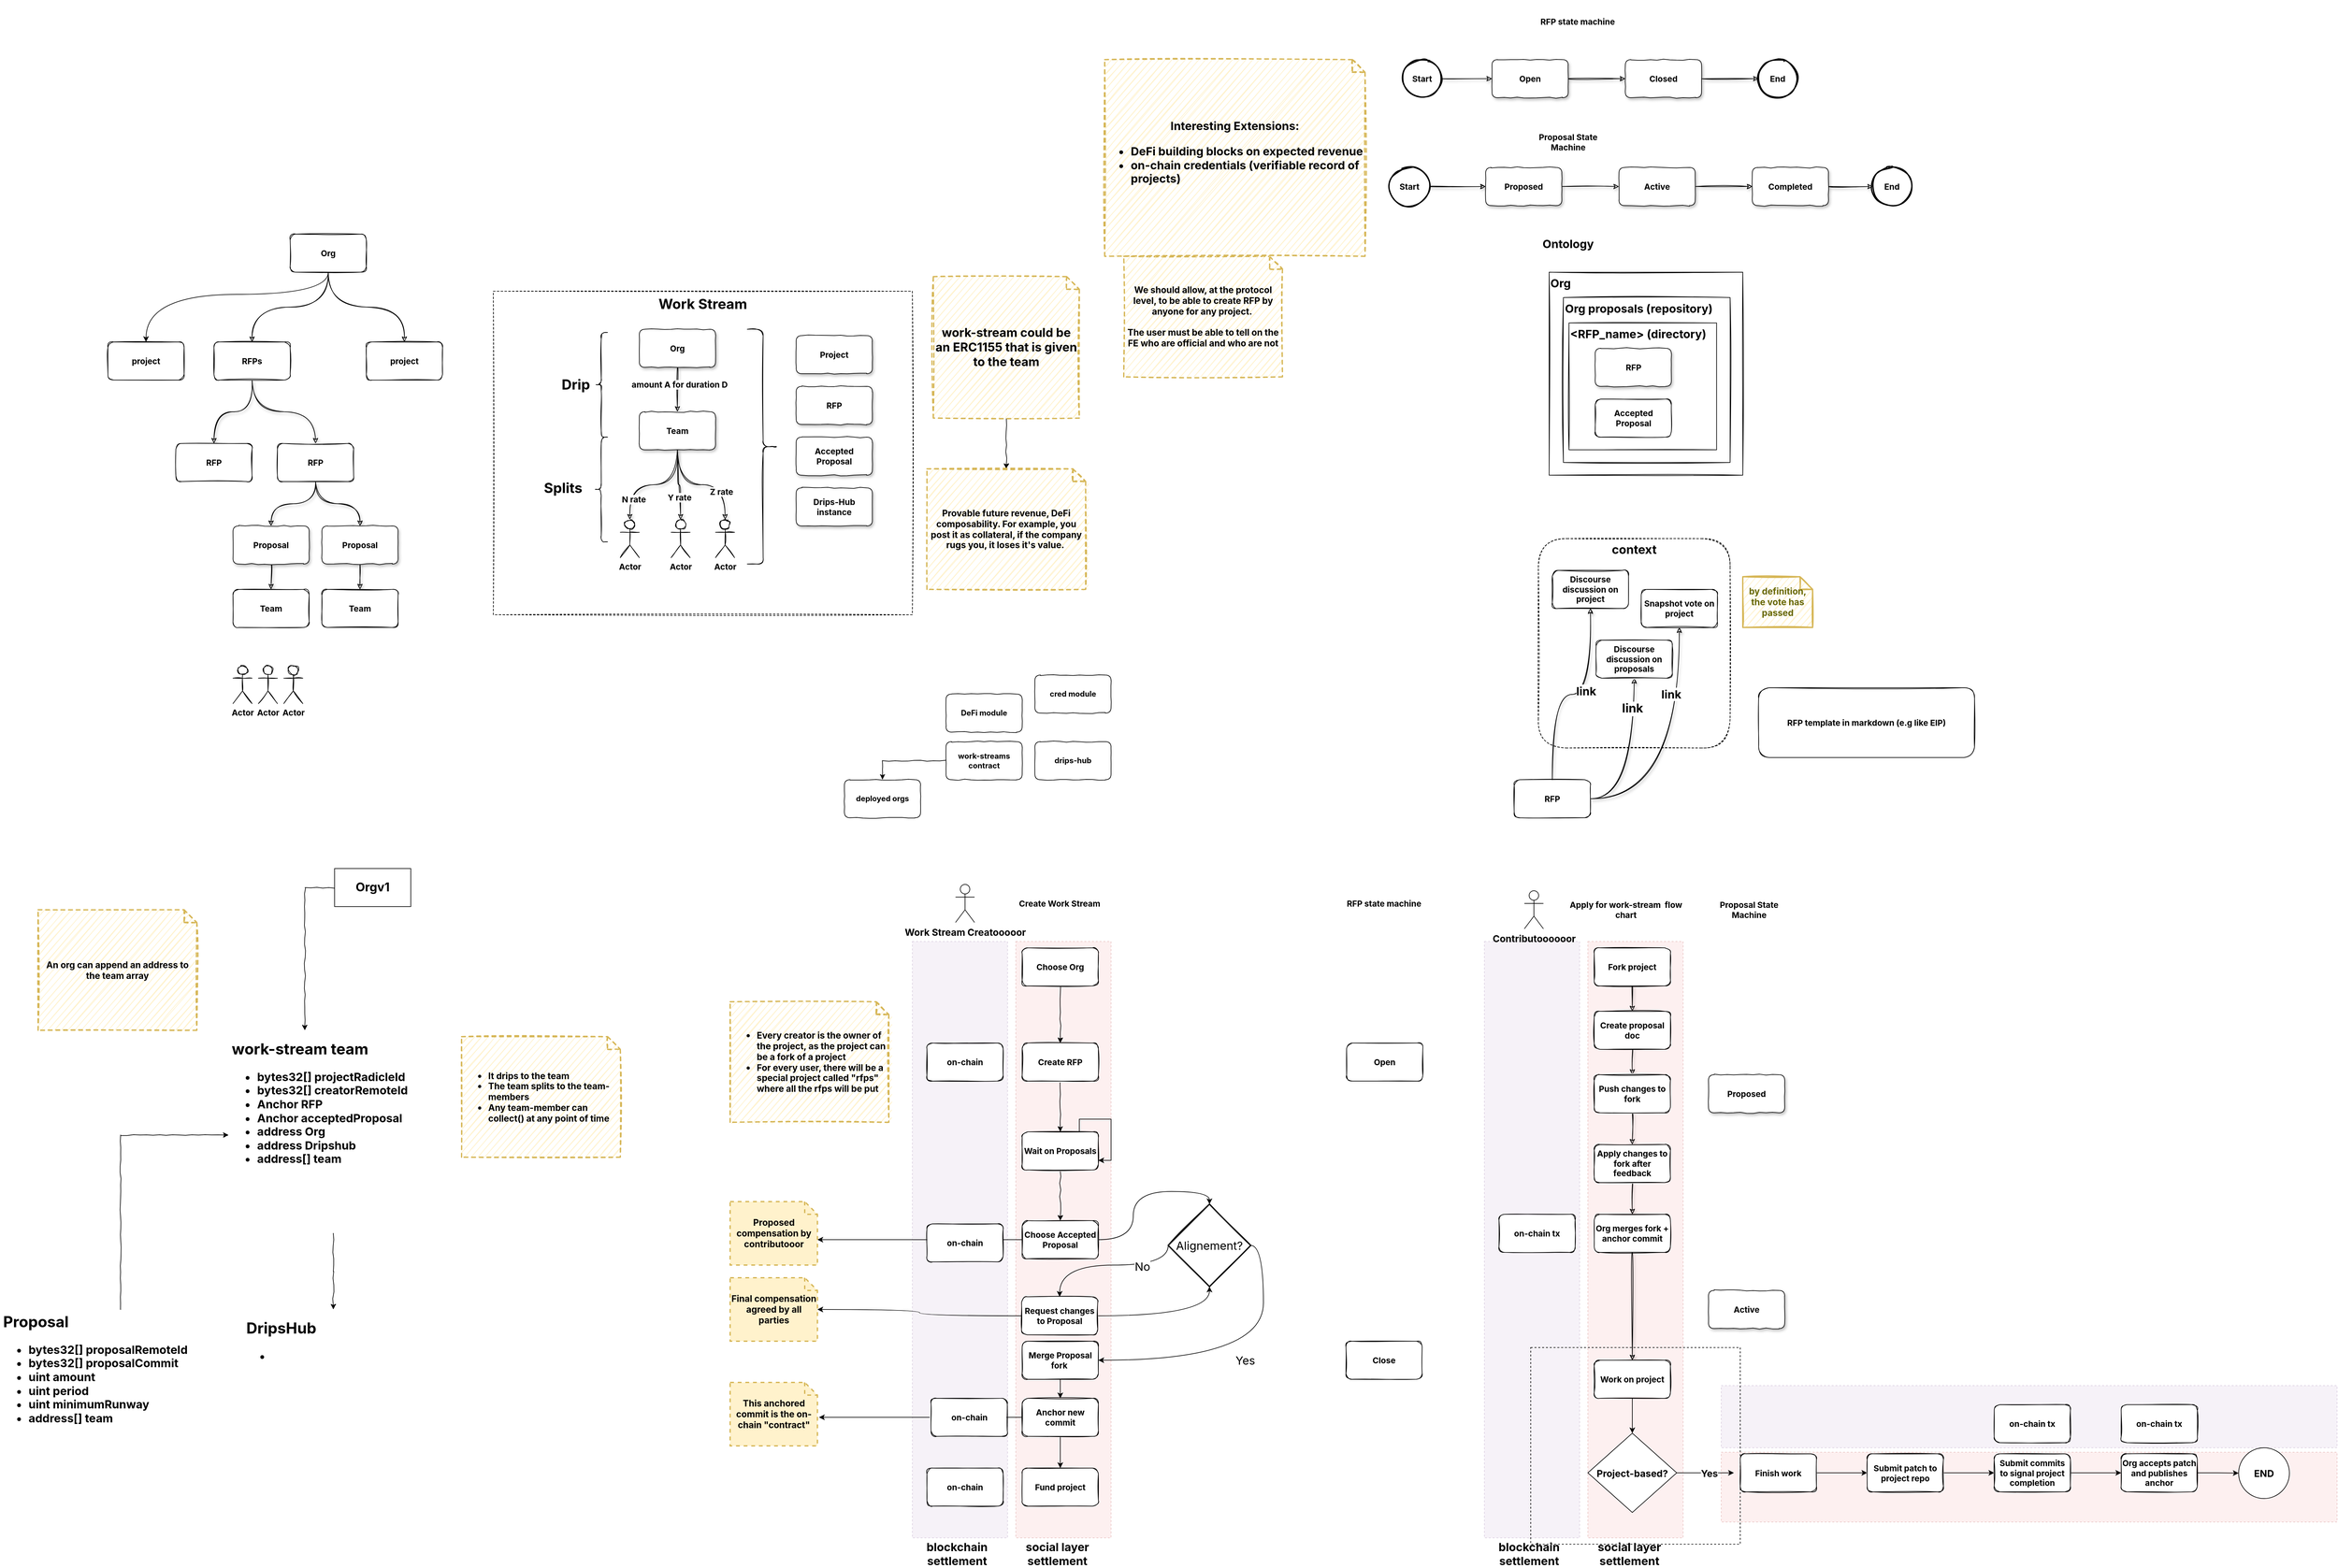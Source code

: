 <mxfile version="15.9.6" type="github">
  <diagram id="aFoFvylehnQIZ880cugu" name="Page-1">
    <mxGraphModel dx="5904" dy="4094" grid="1" gridSize="10" guides="1" tooltips="1" connect="1" arrows="1" fold="1" page="1" pageScale="1" pageWidth="827" pageHeight="1169" math="0" shadow="0">
      <root>
        <mxCell id="0" />
        <mxCell id="1" parent="0" />
        <mxCell id="eBi0msgRa54en9dExMAm-38" value="" style="rounded=0;whiteSpace=wrap;html=1;dashed=1;fontFamily=Inter;fontSource=https%3A%2F%2Ffonts.googleapis.com%2Fcss%3Ffamily%3DInter;fontSize=15;fillColor=#e1d5e7;opacity=30;strokeColor=#9673a6;" vertex="1" parent="1">
          <mxGeometry x="97" y="1340" width="150" height="940" as="geometry" />
        </mxCell>
        <mxCell id="eBi0msgRa54en9dExMAm-43" value="" style="rounded=0;whiteSpace=wrap;html=1;dashed=1;fontFamily=Inter;fontSource=https%3A%2F%2Ffonts.googleapis.com%2Fcss%3Ffamily%3DInter;fontSize=15;fillColor=#e1d5e7;opacity=30;strokeColor=#9673a6;" vertex="1" parent="1">
          <mxGeometry x="998" y="1340" width="150" height="940" as="geometry" />
        </mxCell>
        <mxCell id="eBi0msgRa54en9dExMAm-37" value="" style="rounded=0;whiteSpace=wrap;html=1;dashed=1;fontFamily=Inter;fontSource=https%3A%2F%2Ffonts.googleapis.com%2Fcss%3Ffamily%3DInter;fontSize=15;fillColor=#f8cecc;strokeColor=#b85450;opacity=30;" vertex="1" parent="1">
          <mxGeometry x="260" y="1340" width="150" height="940" as="geometry" />
        </mxCell>
        <mxCell id="eBi0msgRa54en9dExMAm-42" value="" style="rounded=0;whiteSpace=wrap;html=1;dashed=1;fontFamily=Inter;fontSource=https%3A%2F%2Ffonts.googleapis.com%2Fcss%3Ffamily%3DInter;fontSize=15;fillColor=#f8cecc;strokeColor=#b85450;opacity=30;" vertex="1" parent="1">
          <mxGeometry x="1161" y="1340" width="150" height="940" as="geometry" />
        </mxCell>
        <mxCell id="eBi0msgRa54en9dExMAm-46" value="" style="rounded=0;whiteSpace=wrap;html=1;dashed=1;fontFamily=Inter;fontSource=https%3A%2F%2Ffonts.googleapis.com%2Fcss%3Ffamily%3DInter;fontSize=15;fillColor=#f8cecc;strokeColor=#b85450;opacity=30;" vertex="1" parent="1">
          <mxGeometry x="1371" y="2145" width="970" height="110" as="geometry" />
        </mxCell>
        <mxCell id="eBi0msgRa54en9dExMAm-47" value="" style="rounded=0;whiteSpace=wrap;html=1;dashed=1;fontFamily=Inter;fontSource=https%3A%2F%2Ffonts.googleapis.com%2Fcss%3Ffamily%3DInter;fontSize=15;fillColor=#e1d5e7;opacity=30;strokeColor=#9673a6;" vertex="1" parent="1">
          <mxGeometry x="1371" y="2040" width="970" height="98" as="geometry" />
        </mxCell>
        <mxCell id="pgXHUsl6ziU6hxeNJN-O-145" value="&lt;span&gt;&lt;font style=&quot;font-size: 22px&quot;&gt;Work Stream&lt;/font&gt;&lt;/span&gt;" style="rounded=0;whiteSpace=wrap;html=1;shadow=0;glass=0;dashed=1;sketch=1;fontFamily=Inter;fontSize=18;strokeWidth=1;fillColor=none;verticalAlign=top;fontSource=https%3A%2F%2Ffonts.googleapis.com%2Fcss%3Ffamily%3DInter;comic=1;fontStyle=1" parent="1" vertex="1">
          <mxGeometry x="-563" y="315" width="660" height="510" as="geometry" />
        </mxCell>
        <mxCell id="pgXHUsl6ziU6hxeNJN-O-133" value="&lt;span&gt;&lt;font style=&quot;font-size: 19px&quot;&gt;context&lt;/font&gt;&lt;/span&gt;" style="rounded=1;whiteSpace=wrap;html=1;shadow=0;glass=0;sketch=1;fontFamily=Inter;fontSource=https%3A%2F%2Ffonts.googleapis.com%2Fcss%3Ffamily%3DInter;fontSize=18;strokeWidth=1;dashed=1;fillColor=none;align=center;verticalAlign=top;fontStyle=1;comic=1;" parent="1" vertex="1">
          <mxGeometry x="1083" y="705" width="302" height="330" as="geometry" />
        </mxCell>
        <mxCell id="pgXHUsl6ziU6hxeNJN-O-117" value="Org" style="rounded=0;whiteSpace=wrap;html=1;shadow=0;glass=0;sketch=1;fontFamily=Inter;fontSource=https%3A%2F%2Ffonts.googleapis.com%2Fcss%3Ffamily%3DInter;fontSize=18;strokeWidth=1;verticalAlign=top;align=left;fontStyle=1;comic=1;" parent="1" vertex="1">
          <mxGeometry x="1100" y="285" width="305" height="320" as="geometry" />
        </mxCell>
        <mxCell id="pgXHUsl6ziU6hxeNJN-O-116" value="Org proposals (repository)" style="rounded=0;whiteSpace=wrap;html=1;shadow=0;glass=0;sketch=1;fontFamily=Inter;fontSource=https%3A%2F%2Ffonts.googleapis.com%2Fcss%3Ffamily%3DInter;fontSize=18;strokeWidth=1;verticalAlign=top;align=left;fontStyle=1;comic=1;" parent="1" vertex="1">
          <mxGeometry x="1122.5" y="325" width="262.5" height="260" as="geometry" />
        </mxCell>
        <mxCell id="pgXHUsl6ziU6hxeNJN-O-3" style="edgeStyle=orthogonalEdgeStyle;rounded=0;orthogonalLoop=1;jettySize=auto;html=1;entryX=0.5;entryY=0;entryDx=0;entryDy=0;sketch=1;fixDash=0;curveFitting=1;strokeOpacity=100;curved=1;fontStyle=1;fontSize=13;fontFamily=Inter;fontSource=https%3A%2F%2Ffonts.googleapis.com%2Fcss%3Ffamily%3DInter;comic=1;" parent="1" source="pgXHUsl6ziU6hxeNJN-O-1" target="pgXHUsl6ziU6hxeNJN-O-2" edge="1">
          <mxGeometry relative="1" as="geometry" />
        </mxCell>
        <mxCell id="pgXHUsl6ziU6hxeNJN-O-5" style="edgeStyle=orthogonalEdgeStyle;rounded=0;orthogonalLoop=1;jettySize=auto;html=1;entryX=0.5;entryY=0;entryDx=0;entryDy=0;sketch=1;fixDash=0;curveFitting=1;strokeOpacity=100;curved=1;fontStyle=1;fontSize=13;fontFamily=Inter;fontSource=https%3A%2F%2Ffonts.googleapis.com%2Fcss%3Ffamily%3DInter;comic=1;" parent="1" source="pgXHUsl6ziU6hxeNJN-O-1" target="pgXHUsl6ziU6hxeNJN-O-4" edge="1">
          <mxGeometry relative="1" as="geometry" />
        </mxCell>
        <mxCell id="eBi0msgRa54en9dExMAm-52" style="edgeStyle=orthogonalEdgeStyle;rounded=0;orthogonalLoop=1;jettySize=auto;html=1;entryX=0.5;entryY=0;entryDx=0;entryDy=0;fontFamily=Inter;fontSource=https%3A%2F%2Ffonts.googleapis.com%2Fcss%3Ffamily%3DInter;fontSize=18;fontColor=#000000;curved=1;" edge="1" parent="1" source="pgXHUsl6ziU6hxeNJN-O-1" target="eBi0msgRa54en9dExMAm-51">
          <mxGeometry relative="1" as="geometry">
            <Array as="points">
              <mxPoint x="-823" y="320" />
              <mxPoint x="-1110" y="320" />
            </Array>
          </mxGeometry>
        </mxCell>
        <mxCell id="pgXHUsl6ziU6hxeNJN-O-1" value="Org" style="rounded=1;whiteSpace=wrap;html=1;sketch=1;fixDash=0;curveFitting=1;glass=0;strokeOpacity=100;fontStyle=1;fontSize=13;fontFamily=Inter;fontSource=https%3A%2F%2Ffonts.googleapis.com%2Fcss%3Ffamily%3DInter;comic=1;" parent="1" vertex="1">
          <mxGeometry x="-883" y="225" width="120" height="60" as="geometry" />
        </mxCell>
        <mxCell id="pgXHUsl6ziU6hxeNJN-O-10" style="edgeStyle=orthogonalEdgeStyle;curved=1;rounded=0;sketch=1;curveFitting=1;orthogonalLoop=1;jettySize=auto;html=1;entryX=0.5;entryY=0;entryDx=0;entryDy=0;shadow=1;fontStyle=1;fontSize=13;fontFamily=Inter;fontSource=https%3A%2F%2Ffonts.googleapis.com%2Fcss%3Ffamily%3DInter;comic=1;" parent="1" source="pgXHUsl6ziU6hxeNJN-O-2" target="pgXHUsl6ziU6hxeNJN-O-9" edge="1">
          <mxGeometry relative="1" as="geometry" />
        </mxCell>
        <mxCell id="pgXHUsl6ziU6hxeNJN-O-11" style="edgeStyle=orthogonalEdgeStyle;curved=1;rounded=0;sketch=1;curveFitting=1;orthogonalLoop=1;jettySize=auto;html=1;shadow=1;fontStyle=1;fontSize=13;fontFamily=Inter;fontSource=https%3A%2F%2Ffonts.googleapis.com%2Fcss%3Ffamily%3DInter;comic=1;" parent="1" source="pgXHUsl6ziU6hxeNJN-O-2" target="pgXHUsl6ziU6hxeNJN-O-8" edge="1">
          <mxGeometry relative="1" as="geometry" />
        </mxCell>
        <mxCell id="pgXHUsl6ziU6hxeNJN-O-2" value="RFPs" style="rounded=1;whiteSpace=wrap;html=1;sketch=1;fixDash=0;curveFitting=1;strokeOpacity=100;fontStyle=1;fontSize=13;fontFamily=Inter;fontSource=https%3A%2F%2Ffonts.googleapis.com%2Fcss%3Ffamily%3DInter;comic=1;" parent="1" vertex="1">
          <mxGeometry x="-1003" y="395" width="120" height="60" as="geometry" />
        </mxCell>
        <mxCell id="pgXHUsl6ziU6hxeNJN-O-4" value="project" style="rounded=1;whiteSpace=wrap;html=1;sketch=1;fixDash=0;curveFitting=1;strokeOpacity=100;fontStyle=1;fontSize=13;fontFamily=Inter;fontSource=https%3A%2F%2Ffonts.googleapis.com%2Fcss%3Ffamily%3DInter;comic=1;" parent="1" vertex="1">
          <mxGeometry x="-763" y="395" width="120" height="60" as="geometry" />
        </mxCell>
        <mxCell id="pgXHUsl6ziU6hxeNJN-O-12" style="edgeStyle=orthogonalEdgeStyle;curved=1;rounded=0;sketch=1;curveFitting=1;orthogonalLoop=1;jettySize=auto;html=1;shadow=1;entryX=0.5;entryY=0;entryDx=0;entryDy=0;fontStyle=1;fontSize=13;fontFamily=Inter;fontSource=https%3A%2F%2Ffonts.googleapis.com%2Fcss%3Ffamily%3DInter;comic=1;" parent="1" source="pgXHUsl6ziU6hxeNJN-O-8" target="pgXHUsl6ziU6hxeNJN-O-13" edge="1">
          <mxGeometry relative="1" as="geometry">
            <mxPoint x="-793" y="685" as="targetPoint" />
          </mxGeometry>
        </mxCell>
        <mxCell id="pgXHUsl6ziU6hxeNJN-O-15" style="edgeStyle=orthogonalEdgeStyle;curved=1;rounded=0;sketch=1;curveFitting=1;orthogonalLoop=1;jettySize=auto;html=1;shadow=1;fontStyle=1;fontSize=13;fontFamily=Inter;fontSource=https%3A%2F%2Ffonts.googleapis.com%2Fcss%3Ffamily%3DInter;comic=1;" parent="1" source="pgXHUsl6ziU6hxeNJN-O-8" target="pgXHUsl6ziU6hxeNJN-O-14" edge="1">
          <mxGeometry relative="1" as="geometry" />
        </mxCell>
        <mxCell id="pgXHUsl6ziU6hxeNJN-O-8" value="RFP" style="rounded=1;whiteSpace=wrap;html=1;sketch=1;fixDash=0;curveFitting=1;strokeOpacity=100;fontStyle=1;fontSize=13;fontFamily=Inter;fontSource=https%3A%2F%2Ffonts.googleapis.com%2Fcss%3Ffamily%3DInter;comic=1;" parent="1" vertex="1">
          <mxGeometry x="-903" y="555" width="120" height="60" as="geometry" />
        </mxCell>
        <mxCell id="pgXHUsl6ziU6hxeNJN-O-9" value="RFP" style="rounded=1;whiteSpace=wrap;html=1;sketch=1;fixDash=0;curveFitting=1;strokeOpacity=100;fontStyle=1;fontSize=13;fontFamily=Inter;fontSource=https%3A%2F%2Ffonts.googleapis.com%2Fcss%3Ffamily%3DInter;comic=1;" parent="1" vertex="1">
          <mxGeometry x="-1063" y="555" width="120" height="60" as="geometry" />
        </mxCell>
        <mxCell id="pgXHUsl6ziU6hxeNJN-O-16" style="edgeStyle=orthogonalEdgeStyle;curved=1;rounded=0;sketch=1;curveFitting=1;orthogonalLoop=1;jettySize=auto;html=1;shadow=1;fontStyle=1;fontSize=13;fontFamily=Inter;fontSource=https%3A%2F%2Ffonts.googleapis.com%2Fcss%3Ffamily%3DInter;comic=1;" parent="1" source="pgXHUsl6ziU6hxeNJN-O-13" edge="1">
          <mxGeometry relative="1" as="geometry">
            <mxPoint x="-773" y="785" as="targetPoint" />
          </mxGeometry>
        </mxCell>
        <mxCell id="pgXHUsl6ziU6hxeNJN-O-13" value="Proposal" style="rounded=1;whiteSpace=wrap;html=1;shadow=1;glass=0;fontStyle=1;fontSize=13;fontFamily=Inter;fontSource=https%3A%2F%2Ffonts.googleapis.com%2Fcss%3Ffamily%3DInter;comic=1;" parent="1" vertex="1">
          <mxGeometry x="-833" y="685" width="120" height="60" as="geometry" />
        </mxCell>
        <mxCell id="pgXHUsl6ziU6hxeNJN-O-44" style="edgeStyle=orthogonalEdgeStyle;curved=1;rounded=0;sketch=1;curveFitting=1;orthogonalLoop=1;jettySize=auto;html=1;entryX=0.5;entryY=0;entryDx=0;entryDy=0;shadow=1;fontStyle=1;fontSize=13;fontFamily=Inter;fontSource=https%3A%2F%2Ffonts.googleapis.com%2Fcss%3Ffamily%3DInter;comic=1;" parent="1" source="pgXHUsl6ziU6hxeNJN-O-14" target="pgXHUsl6ziU6hxeNJN-O-43" edge="1">
          <mxGeometry relative="1" as="geometry" />
        </mxCell>
        <mxCell id="pgXHUsl6ziU6hxeNJN-O-14" value="Proposal" style="rounded=1;whiteSpace=wrap;html=1;shadow=1;glass=0;fontStyle=1;fontSize=13;fontFamily=Inter;fontSource=https%3A%2F%2Ffonts.googleapis.com%2Fcss%3Ffamily%3DInter;comic=1;" parent="1" vertex="1">
          <mxGeometry x="-973" y="685" width="120" height="60" as="geometry" />
        </mxCell>
        <mxCell id="pgXHUsl6ziU6hxeNJN-O-40" value="Proposal State&lt;br style=&quot;font-size: 13px;&quot;&gt;Machine" style="text;html=1;strokeColor=none;fillColor=none;align=center;verticalAlign=middle;whiteSpace=wrap;rounded=0;shadow=1;glass=0;sketch=1;fontStyle=1;strokeWidth=0;fontFamily=Inter;fontSource=https%3A%2F%2Ffonts.googleapis.com%2Fcss%3Ffamily%3DInter;fontSize=13;comic=1;" parent="1" vertex="1">
          <mxGeometry x="1040" y="50" width="180" height="60" as="geometry" />
        </mxCell>
        <mxCell id="pgXHUsl6ziU6hxeNJN-O-42" value="Team" style="rounded=1;whiteSpace=wrap;html=1;shadow=0;glass=0;sketch=1;strokeWidth=1;fontStyle=1;fontSize=13;fontFamily=Inter;fontSource=https%3A%2F%2Ffonts.googleapis.com%2Fcss%3Ffamily%3DInter;comic=1;" parent="1" vertex="1">
          <mxGeometry x="-833" y="785" width="120" height="60" as="geometry" />
        </mxCell>
        <mxCell id="pgXHUsl6ziU6hxeNJN-O-43" value="Team" style="rounded=1;whiteSpace=wrap;html=1;shadow=0;glass=0;sketch=1;strokeWidth=1;fontStyle=1;fontSize=13;fontFamily=Inter;fontSource=https%3A%2F%2Ffonts.googleapis.com%2Fcss%3Ffamily%3DInter;comic=1;" parent="1" vertex="1">
          <mxGeometry x="-973" y="785" width="120" height="60" as="geometry" />
        </mxCell>
        <mxCell id="pgXHUsl6ziU6hxeNJN-O-47" value="Actor" style="shape=umlActor;verticalLabelPosition=bottom;verticalAlign=top;html=1;outlineConnect=0;rounded=1;shadow=0;glass=0;sketch=1;strokeWidth=1;fontStyle=1;fontSize=13;fontFamily=Inter;fontSource=https%3A%2F%2Ffonts.googleapis.com%2Fcss%3Ffamily%3DInter;comic=1;" parent="1" vertex="1">
          <mxGeometry x="-973" y="905" width="30" height="60" as="geometry" />
        </mxCell>
        <mxCell id="pgXHUsl6ziU6hxeNJN-O-48" value="Actor" style="shape=umlActor;verticalLabelPosition=bottom;verticalAlign=top;html=1;outlineConnect=0;rounded=1;shadow=0;glass=0;sketch=1;strokeWidth=1;fontStyle=1;fontSize=13;fontFamily=Inter;fontSource=https%3A%2F%2Ffonts.googleapis.com%2Fcss%3Ffamily%3DInter;comic=1;" parent="1" vertex="1">
          <mxGeometry x="-363" y="675" width="30" height="60" as="geometry" />
        </mxCell>
        <mxCell id="pgXHUsl6ziU6hxeNJN-O-59" style="edgeStyle=orthogonalEdgeStyle;curved=1;rounded=0;sketch=1;curveFitting=1;orthogonalLoop=1;jettySize=auto;html=1;entryX=0.5;entryY=0;entryDx=0;entryDy=0;shadow=1;fontFamily=Inter;fontSource=https%3A%2F%2Ffonts.googleapis.com%2Fcss%3Ffamily%3DInter;fontSize=13;comic=1;fontStyle=1" parent="1" source="pgXHUsl6ziU6hxeNJN-O-49" target="pgXHUsl6ziU6hxeNJN-O-50" edge="1">
          <mxGeometry relative="1" as="geometry" />
        </mxCell>
        <mxCell id="pgXHUsl6ziU6hxeNJN-O-60" value="amount A for duration D" style="edgeLabel;html=1;align=center;verticalAlign=middle;resizable=0;points=[];fontSize=13;fontFamily=Inter;fontStyle=1;fontSource=https%3A%2F%2Ffonts.googleapis.com%2Fcss%3Ffamily%3DInter;comic=1;" parent="pgXHUsl6ziU6hxeNJN-O-59" vertex="1" connectable="0">
          <mxGeometry x="-0.233" y="3" relative="1" as="geometry">
            <mxPoint as="offset" />
          </mxGeometry>
        </mxCell>
        <mxCell id="pgXHUsl6ziU6hxeNJN-O-49" value="Org" style="rounded=1;whiteSpace=wrap;html=1;shadow=1;glass=0;fontStyle=1;fontSize=13;fontFamily=Inter;fontSource=https%3A%2F%2Ffonts.googleapis.com%2Fcss%3Ffamily%3DInter;comic=1;" parent="1" vertex="1">
          <mxGeometry x="-333" y="375" width="120" height="60" as="geometry" />
        </mxCell>
        <mxCell id="pgXHUsl6ziU6hxeNJN-O-53" style="edgeStyle=orthogonalEdgeStyle;curved=1;rounded=0;sketch=1;curveFitting=1;orthogonalLoop=1;jettySize=auto;html=1;shadow=1;entryX=0.5;entryY=0;entryDx=0;entryDy=0;entryPerimeter=0;fontStyle=1;fontSize=13;fontFamily=Inter;fontSource=https%3A%2F%2Ffonts.googleapis.com%2Fcss%3Ffamily%3DInter;comic=1;" parent="1" source="pgXHUsl6ziU6hxeNJN-O-50" target="pgXHUsl6ziU6hxeNJN-O-48" edge="1">
          <mxGeometry relative="1" as="geometry">
            <mxPoint x="-343.0" y="605" as="targetPoint" />
          </mxGeometry>
        </mxCell>
        <mxCell id="pgXHUsl6ziU6hxeNJN-O-56" value="N rate" style="edgeLabel;html=1;align=center;verticalAlign=middle;resizable=0;points=[];fontStyle=1;fontSize=13;fontFamily=Inter;fontSource=https%3A%2F%2Ffonts.googleapis.com%2Fcss%3Ffamily%3DInter;comic=1;" parent="pgXHUsl6ziU6hxeNJN-O-53" vertex="1" connectable="0">
          <mxGeometry x="0.655" y="6" relative="1" as="geometry">
            <mxPoint as="offset" />
          </mxGeometry>
        </mxCell>
        <mxCell id="pgXHUsl6ziU6hxeNJN-O-54" style="edgeStyle=orthogonalEdgeStyle;curved=1;rounded=0;sketch=1;curveFitting=1;orthogonalLoop=1;jettySize=auto;html=1;entryX=0.5;entryY=0;entryDx=0;entryDy=0;entryPerimeter=0;shadow=1;fontStyle=1;fontSize=13;fontFamily=Inter;fontSource=https%3A%2F%2Ffonts.googleapis.com%2Fcss%3Ffamily%3DInter;comic=1;" parent="1" source="pgXHUsl6ziU6hxeNJN-O-50" target="pgXHUsl6ziU6hxeNJN-O-51" edge="1">
          <mxGeometry relative="1" as="geometry" />
        </mxCell>
        <mxCell id="pgXHUsl6ziU6hxeNJN-O-57" value="Y rate" style="edgeLabel;html=1;align=center;verticalAlign=middle;resizable=0;points=[];fontStyle=1;fontSize=13;fontFamily=Inter;fontSource=https%3A%2F%2Ffonts.googleapis.com%2Fcss%3Ffamily%3DInter;comic=1;" parent="pgXHUsl6ziU6hxeNJN-O-54" vertex="1" connectable="0">
          <mxGeometry x="0.387" y="-2" relative="1" as="geometry">
            <mxPoint as="offset" />
          </mxGeometry>
        </mxCell>
        <mxCell id="pgXHUsl6ziU6hxeNJN-O-55" style="edgeStyle=orthogonalEdgeStyle;curved=1;rounded=0;sketch=1;curveFitting=1;orthogonalLoop=1;jettySize=auto;html=1;entryX=0.5;entryY=0;entryDx=0;entryDy=0;entryPerimeter=0;shadow=1;fontStyle=1;fontSize=13;fontFamily=Inter;fontSource=https%3A%2F%2Ffonts.googleapis.com%2Fcss%3Ffamily%3DInter;comic=1;" parent="1" source="pgXHUsl6ziU6hxeNJN-O-50" target="pgXHUsl6ziU6hxeNJN-O-52" edge="1">
          <mxGeometry relative="1" as="geometry" />
        </mxCell>
        <mxCell id="pgXHUsl6ziU6hxeNJN-O-58" value="Z rate" style="edgeLabel;html=1;align=center;verticalAlign=middle;resizable=0;points=[];fontStyle=1;fontSize=13;fontFamily=Inter;fontSource=https%3A%2F%2Ffonts.googleapis.com%2Fcss%3Ffamily%3DInter;comic=1;" parent="pgXHUsl6ziU6hxeNJN-O-55" vertex="1" connectable="0">
          <mxGeometry x="0.523" y="-6" relative="1" as="geometry">
            <mxPoint as="offset" />
          </mxGeometry>
        </mxCell>
        <mxCell id="pgXHUsl6ziU6hxeNJN-O-50" value="Team" style="rounded=1;whiteSpace=wrap;html=1;shadow=1;glass=0;fontStyle=1;fontSize=13;fontFamily=Inter;fontSource=https%3A%2F%2Ffonts.googleapis.com%2Fcss%3Ffamily%3DInter;comic=1;" parent="1" vertex="1">
          <mxGeometry x="-333" y="505" width="120" height="60" as="geometry" />
        </mxCell>
        <mxCell id="pgXHUsl6ziU6hxeNJN-O-51" value="Actor" style="shape=umlActor;verticalLabelPosition=bottom;verticalAlign=top;html=1;outlineConnect=0;rounded=1;shadow=0;glass=0;sketch=1;strokeWidth=1;fontStyle=1;fontSize=13;fontFamily=Inter;fontSource=https%3A%2F%2Ffonts.googleapis.com%2Fcss%3Ffamily%3DInter;comic=1;" parent="1" vertex="1">
          <mxGeometry x="-283" y="675" width="30" height="60" as="geometry" />
        </mxCell>
        <mxCell id="pgXHUsl6ziU6hxeNJN-O-52" value="Actor" style="shape=umlActor;verticalLabelPosition=bottom;verticalAlign=top;html=1;outlineConnect=0;rounded=1;shadow=0;glass=0;sketch=1;strokeWidth=1;fontStyle=1;fontSize=13;fontFamily=Inter;fontSource=https%3A%2F%2Ffonts.googleapis.com%2Fcss%3Ffamily%3DInter;comic=1;" parent="1" vertex="1">
          <mxGeometry x="-213" y="675" width="30" height="60" as="geometry" />
        </mxCell>
        <mxCell id="pgXHUsl6ziU6hxeNJN-O-61" value="RFP" style="rounded=1;whiteSpace=wrap;html=1;shadow=1;glass=0;fontStyle=1;fontSize=13;fontFamily=Inter;fontSource=https%3A%2F%2Ffonts.googleapis.com%2Fcss%3Ffamily%3DInter;comic=1;" parent="1" vertex="1">
          <mxGeometry x="-86" y="465" width="120" height="60" as="geometry" />
        </mxCell>
        <mxCell id="pgXHUsl6ziU6hxeNJN-O-62" value="" style="shape=curlyBracket;whiteSpace=wrap;html=1;rounded=1;flipH=1;shadow=0;glass=0;sketch=1;fontFamily=Inter;fontSource=https%3A%2F%2Ffonts.googleapis.com%2Fcss%3Ffamily%3DInter;fontSize=13;strokeWidth=1;comic=1;fontStyle=1" parent="1" vertex="1">
          <mxGeometry x="-163" y="375" width="50" height="370" as="geometry" />
        </mxCell>
        <mxCell id="pgXHUsl6ziU6hxeNJN-O-63" value="Accepted Proposal" style="rounded=1;whiteSpace=wrap;html=1;shadow=1;glass=0;fontStyle=1;fontSize=13;fontFamily=Inter;fontSource=https%3A%2F%2Ffonts.googleapis.com%2Fcss%3Ffamily%3DInter;comic=1;" parent="1" vertex="1">
          <mxGeometry x="-86" y="545" width="120" height="60" as="geometry" />
        </mxCell>
        <mxCell id="pgXHUsl6ziU6hxeNJN-O-65" style="edgeStyle=orthogonalEdgeStyle;curved=1;rounded=0;sketch=1;curveFitting=1;orthogonalLoop=1;jettySize=auto;html=1;shadow=1;fontFamily=Inter;fontSource=https%3A%2F%2Ffonts.googleapis.com%2Fcss%3Ffamily%3DInter;fontSize=13;comic=1;fontStyle=1" parent="1" source="pgXHUsl6ziU6hxeNJN-O-64" edge="1">
          <mxGeometry relative="1" as="geometry">
            <mxPoint x="1210" y="150" as="targetPoint" />
          </mxGeometry>
        </mxCell>
        <mxCell id="pgXHUsl6ziU6hxeNJN-O-64" value="Proposed" style="rounded=1;whiteSpace=wrap;html=1;shadow=1;glass=0;fontStyle=1;fontSize=13;fontFamily=Inter;fontSource=https%3A%2F%2Ffonts.googleapis.com%2Fcss%3Ffamily%3DInter;comic=1;" parent="1" vertex="1">
          <mxGeometry x="1000" y="120" width="120" height="60" as="geometry" />
        </mxCell>
        <mxCell id="pgXHUsl6ziU6hxeNJN-O-67" style="edgeStyle=orthogonalEdgeStyle;curved=1;rounded=0;sketch=1;curveFitting=1;orthogonalLoop=1;jettySize=auto;html=1;shadow=1;fontFamily=Inter;fontSource=https%3A%2F%2Ffonts.googleapis.com%2Fcss%3Ffamily%3DInter;fontSize=13;comic=1;fontStyle=1" parent="1" source="pgXHUsl6ziU6hxeNJN-O-66" edge="1">
          <mxGeometry relative="1" as="geometry">
            <mxPoint x="1420" y="150" as="targetPoint" />
          </mxGeometry>
        </mxCell>
        <mxCell id="pgXHUsl6ziU6hxeNJN-O-66" value="Active" style="rounded=1;whiteSpace=wrap;html=1;shadow=1;glass=0;fontStyle=1;fontSize=13;fontFamily=Inter;fontSource=https%3A%2F%2Ffonts.googleapis.com%2Fcss%3Ffamily%3DInter;comic=1;" parent="1" vertex="1">
          <mxGeometry x="1210" y="120" width="120" height="60" as="geometry" />
        </mxCell>
        <mxCell id="pgXHUsl6ziU6hxeNJN-O-73" style="edgeStyle=orthogonalEdgeStyle;curved=1;rounded=0;sketch=1;curveFitting=1;orthogonalLoop=1;jettySize=auto;html=1;entryX=0;entryY=0.5;entryDx=0;entryDy=0;entryPerimeter=0;shadow=1;fontFamily=Inter;fontSource=https%3A%2F%2Ffonts.googleapis.com%2Fcss%3Ffamily%3DInter;fontSize=13;comic=1;fontStyle=1" parent="1" source="pgXHUsl6ziU6hxeNJN-O-68" target="pgXHUsl6ziU6hxeNJN-O-72" edge="1">
          <mxGeometry relative="1" as="geometry" />
        </mxCell>
        <mxCell id="pgXHUsl6ziU6hxeNJN-O-68" value="Completed" style="rounded=1;whiteSpace=wrap;html=1;shadow=1;glass=0;fontStyle=1;fontSize=13;fontFamily=Inter;fontSource=https%3A%2F%2Ffonts.googleapis.com%2Fcss%3Ffamily%3DInter;comic=1;" parent="1" vertex="1">
          <mxGeometry x="1420" y="120" width="120" height="60" as="geometry" />
        </mxCell>
        <mxCell id="pgXHUsl6ziU6hxeNJN-O-70" style="edgeStyle=orthogonalEdgeStyle;curved=1;rounded=0;sketch=1;curveFitting=1;orthogonalLoop=1;jettySize=auto;html=1;entryX=0;entryY=0.5;entryDx=0;entryDy=0;shadow=1;fontFamily=Inter;fontSource=https%3A%2F%2Ffonts.googleapis.com%2Fcss%3Ffamily%3DInter;fontSize=13;comic=1;fontStyle=1" parent="1" source="pgXHUsl6ziU6hxeNJN-O-69" target="pgXHUsl6ziU6hxeNJN-O-64" edge="1">
          <mxGeometry relative="1" as="geometry" />
        </mxCell>
        <mxCell id="pgXHUsl6ziU6hxeNJN-O-69" value="Start" style="strokeWidth=2;html=1;shape=mxgraph.flowchart.start_2;whiteSpace=wrap;rounded=1;shadow=0;glass=0;sketch=1;fontFamily=Inter;fontSource=https%3A%2F%2Ffonts.googleapis.com%2Fcss%3Ffamily%3DInter;fontSize=13;comic=1;fontStyle=1" parent="1" vertex="1">
          <mxGeometry x="850" y="120" width="60" height="60" as="geometry" />
        </mxCell>
        <mxCell id="pgXHUsl6ziU6hxeNJN-O-72" value="End" style="strokeWidth=2;html=1;shape=mxgraph.flowchart.start_2;whiteSpace=wrap;rounded=1;shadow=0;glass=0;sketch=1;fontFamily=Inter;fontSource=https%3A%2F%2Ffonts.googleapis.com%2Fcss%3Ffamily%3DInter;fontSize=13;comic=1;fontStyle=1" parent="1" vertex="1">
          <mxGeometry x="1610" y="120" width="60" height="60" as="geometry" />
        </mxCell>
        <mxCell id="pgXHUsl6ziU6hxeNJN-O-76" value="Actor" style="shape=umlActor;verticalLabelPosition=bottom;verticalAlign=top;html=1;outlineConnect=0;rounded=1;shadow=0;glass=0;sketch=1;strokeWidth=1;fontStyle=1;fontSize=13;fontFamily=Inter;fontSource=https%3A%2F%2Ffonts.googleapis.com%2Fcss%3Ffamily%3DInter;comic=1;" parent="1" vertex="1">
          <mxGeometry x="-933" y="905" width="30" height="60" as="geometry" />
        </mxCell>
        <mxCell id="pgXHUsl6ziU6hxeNJN-O-77" value="Actor" style="shape=umlActor;verticalLabelPosition=bottom;verticalAlign=top;html=1;outlineConnect=0;rounded=1;shadow=0;glass=0;sketch=1;strokeWidth=1;fontStyle=1;fontSize=13;fontFamily=Inter;fontSource=https%3A%2F%2Ffonts.googleapis.com%2Fcss%3Ffamily%3DInter;comic=1;" parent="1" vertex="1">
          <mxGeometry x="-893" y="905" width="30" height="60" as="geometry" />
        </mxCell>
        <mxCell id="pgXHUsl6ziU6hxeNJN-O-165" style="edgeStyle=orthogonalEdgeStyle;curved=1;rounded=0;sketch=1;curveFitting=1;orthogonalLoop=1;jettySize=auto;html=1;entryX=0.5;entryY=0;entryDx=0;entryDy=0;shadow=1;fontFamily=Inter;fontSize=19;fontColor=#000000;fontSource=https%3A%2F%2Ffonts.googleapis.com%2Fcss%3Ffamily%3DInter;comic=1;fontStyle=1" parent="1" source="pgXHUsl6ziU6hxeNJN-O-78" target="pgXHUsl6ziU6hxeNJN-O-79" edge="1">
          <mxGeometry relative="1" as="geometry" />
        </mxCell>
        <mxCell id="pgXHUsl6ziU6hxeNJN-O-78" value="Fork project" style="rounded=1;whiteSpace=wrap;html=1;shadow=0;glass=0;sketch=1;fontFamily=Inter;fontSource=https%3A%2F%2Ffonts.googleapis.com%2Fcss%3Ffamily%3DInter;fontSize=13;strokeWidth=1;comic=1;fontStyle=1" parent="1" vertex="1">
          <mxGeometry x="1171" y="1350" width="120" height="60" as="geometry" />
        </mxCell>
        <mxCell id="pgXHUsl6ziU6hxeNJN-O-166" style="edgeStyle=orthogonalEdgeStyle;curved=1;rounded=0;sketch=1;curveFitting=1;orthogonalLoop=1;jettySize=auto;html=1;entryX=0.5;entryY=0;entryDx=0;entryDy=0;shadow=1;fontFamily=Inter;fontSize=19;fontColor=#000000;fontSource=https%3A%2F%2Ffonts.googleapis.com%2Fcss%3Ffamily%3DInter;comic=1;fontStyle=1" parent="1" source="pgXHUsl6ziU6hxeNJN-O-79" target="pgXHUsl6ziU6hxeNJN-O-81" edge="1">
          <mxGeometry relative="1" as="geometry" />
        </mxCell>
        <mxCell id="pgXHUsl6ziU6hxeNJN-O-79" value="Create proposal doc" style="rounded=1;whiteSpace=wrap;html=1;shadow=0;glass=0;sketch=1;fontFamily=Inter;fontSource=https%3A%2F%2Ffonts.googleapis.com%2Fcss%3Ffamily%3DInter;fontSize=13;strokeWidth=1;comic=1;fontStyle=1" parent="1" vertex="1">
          <mxGeometry x="1171" y="1450" width="120" height="60" as="geometry" />
        </mxCell>
        <mxCell id="pgXHUsl6ziU6hxeNJN-O-95" style="edgeStyle=orthogonalEdgeStyle;curved=1;rounded=0;sketch=1;curveFitting=1;orthogonalLoop=1;jettySize=auto;html=1;shadow=1;fontFamily=Inter;fontSource=https%3A%2F%2Ffonts.googleapis.com%2Fcss%3Ffamily%3DInter;fontSize=13;comic=1;fontStyle=1" parent="1" source="pgXHUsl6ziU6hxeNJN-O-81" target="pgXHUsl6ziU6hxeNJN-O-93" edge="1">
          <mxGeometry relative="1" as="geometry" />
        </mxCell>
        <mxCell id="pgXHUsl6ziU6hxeNJN-O-81" value="Push changes to fork" style="rounded=1;whiteSpace=wrap;html=1;shadow=0;glass=0;sketch=1;fontFamily=Inter;fontSource=https%3A%2F%2Ffonts.googleapis.com%2Fcss%3Ffamily%3DInter;fontSize=13;strokeWidth=1;comic=1;fontStyle=1" parent="1" vertex="1">
          <mxGeometry x="1171" y="1550" width="120" height="60" as="geometry" />
        </mxCell>
        <mxCell id="pgXHUsl6ziU6hxeNJN-O-84" value="Org merges fork + anchor commit" style="rounded=1;whiteSpace=wrap;html=1;shadow=0;glass=0;sketch=1;fontFamily=Inter;fontSource=https%3A%2F%2Ffonts.googleapis.com%2Fcss%3Ffamily%3DInter;fontSize=13;strokeWidth=1;comic=1;fontStyle=1" parent="1" vertex="1">
          <mxGeometry x="1171" y="1770" width="120" height="60" as="geometry" />
        </mxCell>
        <mxCell id="pgXHUsl6ziU6hxeNJN-O-90" value="Proposed" style="rounded=1;whiteSpace=wrap;html=1;shadow=1;glass=0;fontStyle=1;fontSize=13;fontFamily=Inter;fontSource=https%3A%2F%2Ffonts.googleapis.com%2Fcss%3Ffamily%3DInter;comic=1;" parent="1" vertex="1">
          <mxGeometry x="1351" y="1550" width="120" height="60" as="geometry" />
        </mxCell>
        <mxCell id="pgXHUsl6ziU6hxeNJN-O-91" value="Active" style="rounded=1;whiteSpace=wrap;html=1;shadow=1;glass=0;fontStyle=1;fontSize=13;fontFamily=Inter;fontSource=https%3A%2F%2Ffonts.googleapis.com%2Fcss%3Ffamily%3DInter;comic=1;" parent="1" vertex="1">
          <mxGeometry x="1351" y="1890" width="120" height="60" as="geometry" />
        </mxCell>
        <mxCell id="pgXHUsl6ziU6hxeNJN-O-94" style="edgeStyle=orthogonalEdgeStyle;curved=1;rounded=0;sketch=1;curveFitting=1;orthogonalLoop=1;jettySize=auto;html=1;entryX=0.5;entryY=0;entryDx=0;entryDy=0;shadow=1;fontFamily=Inter;fontSource=https%3A%2F%2Ffonts.googleapis.com%2Fcss%3Ffamily%3DInter;fontSize=13;comic=1;fontStyle=1" parent="1" source="pgXHUsl6ziU6hxeNJN-O-93" target="pgXHUsl6ziU6hxeNJN-O-84" edge="1">
          <mxGeometry relative="1" as="geometry" />
        </mxCell>
        <mxCell id="pgXHUsl6ziU6hxeNJN-O-93" value="Apply changes to fork after feedback" style="rounded=1;whiteSpace=wrap;html=1;shadow=0;glass=0;sketch=1;fontFamily=Inter;fontSource=https%3A%2F%2Ffonts.googleapis.com%2Fcss%3Ffamily%3DInter;fontSize=13;strokeWidth=1;comic=1;fontStyle=1" parent="1" vertex="1">
          <mxGeometry x="1171" y="1660" width="120" height="60" as="geometry" />
        </mxCell>
        <mxCell id="pgXHUsl6ziU6hxeNJN-O-146" style="edgeStyle=orthogonalEdgeStyle;curved=1;rounded=0;sketch=1;curveFitting=1;orthogonalLoop=1;jettySize=auto;html=1;entryX=0.5;entryY=0;entryDx=0;entryDy=0;shadow=1;fontFamily=Inter;fontSize=22;fontSource=https%3A%2F%2Ffonts.googleapis.com%2Fcss%3Ffamily%3DInter;comic=1;exitX=0.5;exitY=1;exitDx=0;exitDy=0;fontStyle=1" parent="1" source="pgXHUsl6ziU6hxeNJN-O-84" target="pgXHUsl6ziU6hxeNJN-O-99" edge="1">
          <mxGeometry relative="1" as="geometry">
            <mxPoint x="1231" y="1950.0" as="sourcePoint" />
          </mxGeometry>
        </mxCell>
        <mxCell id="eBi0msgRa54en9dExMAm-5" style="edgeStyle=orthogonalEdgeStyle;rounded=0;orthogonalLoop=1;jettySize=auto;html=1;fontSize=15;fontFamily=Inter;fontSource=https%3A%2F%2Ffonts.googleapis.com%2Fcss%3Ffamily%3DInter;fontStyle=1" edge="1" parent="1" source="pgXHUsl6ziU6hxeNJN-O-99" target="eBi0msgRa54en9dExMAm-4">
          <mxGeometry relative="1" as="geometry" />
        </mxCell>
        <mxCell id="pgXHUsl6ziU6hxeNJN-O-99" value="Work on project" style="rounded=1;whiteSpace=wrap;html=1;shadow=0;glass=0;sketch=1;fontFamily=Inter;fontSource=https%3A%2F%2Ffonts.googleapis.com%2Fcss%3Ffamily%3DInter;fontSize=13;strokeWidth=1;comic=1;fontStyle=1" parent="1" vertex="1">
          <mxGeometry x="1171" y="2000" width="120" height="60" as="geometry" />
        </mxCell>
        <mxCell id="pgXHUsl6ziU6hxeNJN-O-110" value="Proposal State&lt;br style=&quot;font-size: 13px;&quot;&gt;Machine" style="text;html=1;strokeColor=none;fillColor=none;align=center;verticalAlign=middle;whiteSpace=wrap;rounded=0;shadow=1;glass=0;sketch=1;fontStyle=1;strokeWidth=0;fontFamily=Inter;fontSource=https%3A%2F%2Ffonts.googleapis.com%2Fcss%3Ffamily%3DInter;fontSize=13;comic=1;" parent="1" vertex="1">
          <mxGeometry x="1325" y="1260" width="180" height="60" as="geometry" />
        </mxCell>
        <mxCell id="pgXHUsl6ziU6hxeNJN-O-111" value="Apply for work-stream&amp;nbsp; flow chart" style="text;html=1;strokeColor=none;fillColor=none;align=center;verticalAlign=middle;whiteSpace=wrap;rounded=0;shadow=1;glass=0;sketch=1;fontStyle=1;strokeWidth=0;fontFamily=Inter;fontSource=https%3A%2F%2Ffonts.googleapis.com%2Fcss%3Ffamily%3DInter;fontSize=13;comic=1;" parent="1" vertex="1">
          <mxGeometry x="1131" y="1260" width="180" height="60" as="geometry" />
        </mxCell>
        <mxCell id="pgXHUsl6ziU6hxeNJN-O-112" value="&amp;lt;RFP_name&amp;gt; (directory)" style="rounded=0;whiteSpace=wrap;html=1;shadow=0;glass=0;sketch=1;fontFamily=Inter;fontSource=https%3A%2F%2Ffonts.googleapis.com%2Fcss%3Ffamily%3DInter;fontSize=18;strokeWidth=1;align=left;verticalAlign=top;fontStyle=1;comic=1;" parent="1" vertex="1">
          <mxGeometry x="1131.25" y="365" width="232.5" height="200" as="geometry" />
        </mxCell>
        <mxCell id="pgXHUsl6ziU6hxeNJN-O-114" value="RFP" style="rounded=1;whiteSpace=wrap;html=1;shadow=1;glass=0;fontStyle=1;fontSize=13;fontFamily=Inter;fontSource=https%3A%2F%2Ffonts.googleapis.com%2Fcss%3Ffamily%3DInter;comic=1;" parent="1" vertex="1">
          <mxGeometry x="1172.5" y="405" width="120" height="60" as="geometry" />
        </mxCell>
        <mxCell id="pgXHUsl6ziU6hxeNJN-O-115" value="Accepted Proposal" style="rounded=1;whiteSpace=wrap;html=1;shadow=0;glass=0;sketch=1;fontFamily=Inter;fontSource=https%3A%2F%2Ffonts.googleapis.com%2Fcss%3Ffamily%3DInter;fontSize=13;strokeWidth=1;fontStyle=1;comic=1;" parent="1" vertex="1">
          <mxGeometry x="1172.5" y="485" width="120" height="60" as="geometry" />
        </mxCell>
        <mxCell id="pgXHUsl6ziU6hxeNJN-O-119" value="Ontology" style="text;html=1;strokeColor=none;fillColor=none;align=center;verticalAlign=middle;whiteSpace=wrap;rounded=0;shadow=0;glass=0;sketch=1;fontFamily=Inter;fontSource=https%3A%2F%2Ffonts.googleapis.com%2Fcss%3Ffamily%3DInter;fontSize=18;comic=1;fontStyle=1" parent="1" vertex="1">
          <mxGeometry x="1100" y="225" width="60" height="30" as="geometry" />
        </mxCell>
        <mxCell id="pgXHUsl6ziU6hxeNJN-O-125" style="edgeStyle=orthogonalEdgeStyle;curved=1;rounded=0;sketch=1;curveFitting=1;orthogonalLoop=1;jettySize=auto;html=1;shadow=1;fontFamily=Inter;fontSource=https%3A%2F%2Ffonts.googleapis.com%2Fcss%3Ffamily%3DInter;fontSize=18;comic=1;fontStyle=1" parent="1" source="pgXHUsl6ziU6hxeNJN-O-122" edge="1">
          <mxGeometry relative="1" as="geometry">
            <mxPoint x="1165.0" y="815" as="targetPoint" />
          </mxGeometry>
        </mxCell>
        <mxCell id="pgXHUsl6ziU6hxeNJN-O-126" value="link" style="edgeLabel;html=1;align=center;verticalAlign=middle;resizable=0;points=[];fontSize=18;fontFamily=Inter;fontSource=https%3A%2F%2Ffonts.googleapis.com%2Fcss%3Ffamily%3DInter;comic=1;fontStyle=1" parent="pgXHUsl6ziU6hxeNJN-O-125" vertex="1" connectable="0">
          <mxGeometry x="0.133" y="6" relative="1" as="geometry">
            <mxPoint as="offset" />
          </mxGeometry>
        </mxCell>
        <mxCell id="pgXHUsl6ziU6hxeNJN-O-129" style="edgeStyle=orthogonalEdgeStyle;curved=1;rounded=0;sketch=1;curveFitting=1;orthogonalLoop=1;jettySize=auto;html=1;shadow=1;fontFamily=Inter;fontSource=https%3A%2F%2Ffonts.googleapis.com%2Fcss%3Ffamily%3DInter;fontSize=18;comic=1;fontStyle=1" parent="1" source="pgXHUsl6ziU6hxeNJN-O-122" edge="1">
          <mxGeometry relative="1" as="geometry">
            <mxPoint x="1305.0" y="845" as="targetPoint" />
          </mxGeometry>
        </mxCell>
        <mxCell id="pgXHUsl6ziU6hxeNJN-O-131" value="link" style="edgeLabel;html=1;align=center;verticalAlign=middle;resizable=0;points=[];fontSize=18;fontFamily=Inter;fontSource=https%3A%2F%2Ffonts.googleapis.com%2Fcss%3Ffamily%3DInter;comic=1;fontStyle=1" parent="pgXHUsl6ziU6hxeNJN-O-129" vertex="1" connectable="0">
          <mxGeometry x="-0.357" y="18" relative="1" as="geometry">
            <mxPoint x="-5" y="-147" as="offset" />
          </mxGeometry>
        </mxCell>
        <mxCell id="pgXHUsl6ziU6hxeNJN-O-139" style="edgeStyle=orthogonalEdgeStyle;curved=1;rounded=0;sketch=1;curveFitting=1;orthogonalLoop=1;jettySize=auto;html=1;entryX=0.5;entryY=1;entryDx=0;entryDy=0;shadow=1;fontFamily=Inter;fontSource=https%3A%2F%2Ffonts.googleapis.com%2Fcss%3Ffamily%3DInter;fontSize=19;comic=1;fontStyle=1" parent="1" source="pgXHUsl6ziU6hxeNJN-O-122" target="pgXHUsl6ziU6hxeNJN-O-137" edge="1">
          <mxGeometry relative="1" as="geometry" />
        </mxCell>
        <mxCell id="pgXHUsl6ziU6hxeNJN-O-140" value="link" style="edgeLabel;html=1;align=center;verticalAlign=middle;resizable=0;points=[];fontSize=19;fontFamily=Inter;fontSource=https%3A%2F%2Ffonts.googleapis.com%2Fcss%3Ffamily%3DInter;comic=1;fontStyle=1" parent="pgXHUsl6ziU6hxeNJN-O-139" vertex="1" connectable="0">
          <mxGeometry x="0.629" y="3" relative="1" as="geometry">
            <mxPoint as="offset" />
          </mxGeometry>
        </mxCell>
        <mxCell id="pgXHUsl6ziU6hxeNJN-O-122" value="RFP" style="rounded=1;whiteSpace=wrap;html=1;shadow=0;glass=0;sketch=1;fontFamily=Inter;fontSource=https%3A%2F%2Ffonts.googleapis.com%2Fcss%3Ffamily%3DInter;fontSize=13;strokeWidth=1;comic=1;fontStyle=1" parent="1" vertex="1">
          <mxGeometry x="1045" y="1085" width="120" height="60" as="geometry" />
        </mxCell>
        <mxCell id="pgXHUsl6ziU6hxeNJN-O-127" value="Discourse discussion on project" style="rounded=1;whiteSpace=wrap;html=1;shadow=0;glass=0;sketch=1;fontFamily=Inter;fontSource=https%3A%2F%2Ffonts.googleapis.com%2Fcss%3Ffamily%3DInter;fontSize=13;strokeWidth=1;comic=1;fontStyle=1" parent="1" vertex="1">
          <mxGeometry x="1105" y="755" width="120" height="60" as="geometry" />
        </mxCell>
        <mxCell id="pgXHUsl6ziU6hxeNJN-O-130" value="Snapshot vote on project" style="rounded=1;whiteSpace=wrap;html=1;shadow=0;glass=0;sketch=1;fontFamily=Inter;fontSource=https%3A%2F%2Ffonts.googleapis.com%2Fcss%3Ffamily%3DInter;fontSize=13;strokeWidth=1;comic=1;fontStyle=1" parent="1" vertex="1">
          <mxGeometry x="1245" y="785" width="120" height="60" as="geometry" />
        </mxCell>
        <mxCell id="pgXHUsl6ziU6hxeNJN-O-132" value="by definition, the vote has passed" style="shape=note;strokeWidth=2;fontSize=14;size=20;whiteSpace=wrap;html=1;fillColor=#fff2cc;strokeColor=#d6b656;fontColor=#666600;rounded=1;shadow=0;glass=0;sketch=1;fontFamily=Inter;fontSource=https%3A%2F%2Ffonts.googleapis.com%2Fcss%3Ffamily%3DInter;comic=1;fontStyle=1" parent="1" vertex="1">
          <mxGeometry x="1405" y="765" width="110.0" height="80" as="geometry" />
        </mxCell>
        <mxCell id="pgXHUsl6ziU6hxeNJN-O-137" value="Discourse discussion on proposals" style="rounded=1;whiteSpace=wrap;html=1;shadow=0;glass=0;sketch=1;fontFamily=Inter;fontSource=https%3A%2F%2Ffonts.googleapis.com%2Fcss%3Ffamily%3DInter;fontSize=13;strokeWidth=1;comic=1;fontStyle=1" parent="1" vertex="1">
          <mxGeometry x="1174" y="865" width="120" height="60" as="geometry" />
        </mxCell>
        <mxCell id="Ib6DeROVkXsYVczCvPkx-58" style="edgeStyle=orthogonalEdgeStyle;rounded=0;orthogonalLoop=1;jettySize=auto;html=1;fontSize=19;fontFamily=Inter;fontSource=https%3A%2F%2Ffonts.googleapis.com%2Fcss%3Ffamily%3DInter;comic=1;fontStyle=1" parent="1" source="pgXHUsl6ziU6hxeNJN-O-142" edge="1">
          <mxGeometry relative="1" as="geometry">
            <mxPoint x="-815" y="1920" as="targetPoint" />
          </mxGeometry>
        </mxCell>
        <mxCell id="pgXHUsl6ziU6hxeNJN-O-142" value="&lt;h1 style=&quot;font-size: 24px&quot;&gt;&lt;font style=&quot;font-size: 24px&quot;&gt;work-stream team&lt;/font&gt;&lt;/h1&gt;&lt;h1 style=&quot;font-size: 24px&quot;&gt;&lt;ul style=&quot;font-size: 18px&quot;&gt;&lt;li&gt;&lt;font&gt;bytes32[] projectRadicleId&lt;/font&gt;&lt;/li&gt;&lt;li&gt;&lt;font&gt;bytes32[] creatorRemoteId&lt;/font&gt;&lt;/li&gt;&lt;li&gt;&lt;font&gt;Anchor&lt;span style=&quot;&quot;&gt;&amp;nbsp;RFP&lt;/span&gt;&lt;/font&gt;&lt;/li&gt;&lt;li&gt;&lt;font&gt;Anchor&lt;span style=&quot;&quot;&gt;&amp;nbsp;acceptedProposal&lt;/span&gt;&lt;/font&gt;&lt;/li&gt;&lt;li&gt;&lt;font&gt;address&lt;span style=&quot;&quot;&gt; Org&lt;/span&gt;&lt;/font&gt;&lt;/li&gt;&lt;li&gt;&lt;font&gt;address Dripshub&lt;/font&gt;&lt;/li&gt;&lt;li&gt;&lt;font&gt;address[] team&lt;/font&gt;&lt;/li&gt;&lt;/ul&gt;&lt;/h1&gt;" style="text;html=1;strokeColor=none;fillColor=none;spacing=5;spacingTop=-20;whiteSpace=wrap;overflow=hidden;rounded=0;shadow=0;glass=0;dashed=1;sketch=1;fontFamily=Inter;fontSource=https%3A%2F%2Ffonts.googleapis.com%2Fcss%3Ffamily%3DInter;fontSize=19;comic=1;fontStyle=1" parent="1" vertex="1">
          <mxGeometry x="-980" y="1490" width="330" height="310" as="geometry" />
        </mxCell>
        <mxCell id="pgXHUsl6ziU6hxeNJN-O-144" value="Drips-Hub instance" style="rounded=1;whiteSpace=wrap;html=1;shadow=1;glass=0;fontStyle=1;fontSize=13;fontFamily=Inter;fontSource=https%3A%2F%2Ffonts.googleapis.com%2Fcss%3Ffamily%3DInter;comic=1;" parent="1" vertex="1">
          <mxGeometry x="-86" y="625" width="120" height="60" as="geometry" />
        </mxCell>
        <mxCell id="pgXHUsl6ziU6hxeNJN-O-152" value="" style="shape=curlyBracket;whiteSpace=wrap;html=1;rounded=1;flipH=0;shadow=0;glass=0;sketch=1;fontFamily=Inter;fontSource=https%3A%2F%2Ffonts.googleapis.com%2Fcss%3Ffamily%3DInter;fontSize=13;strokeWidth=1;flipV=0;comic=1;fontStyle=1" parent="1" vertex="1">
          <mxGeometry x="-403" y="545" width="20" height="165" as="geometry" />
        </mxCell>
        <mxCell id="pgXHUsl6ziU6hxeNJN-O-154" value="" style="shape=curlyBracket;whiteSpace=wrap;html=1;rounded=1;flipH=0;shadow=0;glass=0;sketch=1;fontFamily=Inter;fontSource=https%3A%2F%2Ffonts.googleapis.com%2Fcss%3Ffamily%3DInter;fontSize=13;strokeWidth=1;flipV=0;comic=1;fontStyle=1" parent="1" vertex="1">
          <mxGeometry x="-403" y="380" width="20" height="165" as="geometry" />
        </mxCell>
        <mxCell id="pgXHUsl6ziU6hxeNJN-O-155" value="Drip" style="text;html=1;strokeColor=none;fillColor=none;align=center;verticalAlign=middle;whiteSpace=wrap;rounded=0;shadow=0;glass=0;dashed=1;sketch=1;fontFamily=Inter;fontSize=22;fontSource=https%3A%2F%2Ffonts.googleapis.com%2Fcss%3Ffamily%3DInter;comic=1;fontStyle=1" parent="1" vertex="1">
          <mxGeometry x="-463" y="447" width="60" height="30" as="geometry" />
        </mxCell>
        <mxCell id="pgXHUsl6ziU6hxeNJN-O-157" value="Splits" style="text;html=1;strokeColor=none;fillColor=none;align=center;verticalAlign=middle;whiteSpace=wrap;rounded=0;shadow=0;glass=0;dashed=1;sketch=1;fontFamily=Inter;fontSize=22;fontSource=https%3A%2F%2Ffonts.googleapis.com%2Fcss%3Ffamily%3DInter;comic=1;fontStyle=1" parent="1" vertex="1">
          <mxGeometry x="-483" y="610" width="60" height="30" as="geometry" />
        </mxCell>
        <mxCell id="Ib6DeROVkXsYVczCvPkx-52" style="edgeStyle=orthogonalEdgeStyle;rounded=0;orthogonalLoop=1;jettySize=auto;html=1;fontSize=19;fontFamily=Inter;fontSource=https%3A%2F%2Ffonts.googleapis.com%2Fcss%3Ffamily%3DInter;comic=1;fontStyle=1" parent="1" source="pgXHUsl6ziU6hxeNJN-O-158" target="pgXHUsl6ziU6hxeNJN-O-163" edge="1">
          <mxGeometry relative="1" as="geometry" />
        </mxCell>
        <mxCell id="pgXHUsl6ziU6hxeNJN-O-158" value="work-stream could be an ERC1155 that is given to the &lt;span&gt;team&lt;/span&gt;" style="shape=note;strokeWidth=2;fontSize=19;size=20;whiteSpace=wrap;html=1;fillColor=#fff2cc;strokeColor=#d6b656;fontColor=#000000;rounded=1;shadow=0;glass=0;dashed=1;sketch=1;fontFamily=Inter;perimeterSpacing=1;fontSource=https%3A%2F%2Ffonts.googleapis.com%2Fcss%3Ffamily%3DInter;comic=1;fontStyle=1" parent="1" vertex="1">
          <mxGeometry x="130" y="292" width="230" height="223" as="geometry" />
        </mxCell>
        <mxCell id="pgXHUsl6ziU6hxeNJN-O-159" value="Project" style="rounded=1;whiteSpace=wrap;html=1;shadow=1;glass=0;fontStyle=1;fontSize=13;fontFamily=Inter;fontSource=https%3A%2F%2Ffonts.googleapis.com%2Fcss%3Ffamily%3DInter;comic=1;" parent="1" vertex="1">
          <mxGeometry x="-86" y="385" width="120" height="60" as="geometry" />
        </mxCell>
        <mxCell id="pgXHUsl6ziU6hxeNJN-O-161" value="RFP template in markdown (e.g like EIP)" style="rounded=1;whiteSpace=wrap;html=1;shadow=0;glass=0;sketch=1;fontFamily=Inter;fontSource=https%3A%2F%2Ffonts.googleapis.com%2Fcss%3Ffamily%3DInter;fontSize=13;strokeWidth=1;comic=1;fontStyle=1" parent="1" vertex="1">
          <mxGeometry x="1430" y="940" width="340" height="110" as="geometry" />
        </mxCell>
        <mxCell id="pgXHUsl6ziU6hxeNJN-O-163" value="Provable future revenue, DeFi composability. &lt;span style=&quot;&quot;&gt;For example, you post it as collateral, if the company rugs you, it loses it&#39;s value.&amp;nbsp;&lt;/span&gt;" style="shape=note;strokeWidth=2;fontSize=14;size=20;whiteSpace=wrap;html=1;fillColor=#fff2cc;strokeColor=#d6b656;fontColor=#000000;rounded=1;shadow=0;glass=0;dashed=1;sketch=1;fontFamily=Inter;fontStyle=1;fontSource=https%3A%2F%2Ffonts.googleapis.com%2Fcss%3Ffamily%3DInter;comic=1;" parent="1" vertex="1">
          <mxGeometry x="120" y="595" width="250" height="190" as="geometry" />
        </mxCell>
        <mxCell id="pgXHUsl6ziU6hxeNJN-O-170" style="edgeStyle=orthogonalEdgeStyle;curved=1;rounded=0;sketch=1;curveFitting=1;orthogonalLoop=1;jettySize=auto;html=1;entryX=0;entryY=0.5;entryDx=0;entryDy=0;shadow=1;fontFamily=Inter;fontSize=19;fontColor=#000000;fontSource=https%3A%2F%2Ffonts.googleapis.com%2Fcss%3Ffamily%3DInter;comic=1;fontStyle=1" parent="1" source="pgXHUsl6ziU6hxeNJN-O-167" target="pgXHUsl6ziU6hxeNJN-O-169" edge="1">
          <mxGeometry relative="1" as="geometry" />
        </mxCell>
        <mxCell id="pgXHUsl6ziU6hxeNJN-O-167" value="Open" style="rounded=1;whiteSpace=wrap;html=1;shadow=1;glass=0;fontStyle=1;fontSize=13;fontFamily=Inter;fontSource=https%3A%2F%2Ffonts.googleapis.com%2Fcss%3Ffamily%3DInter;comic=1;" parent="1" vertex="1">
          <mxGeometry x="1010" y="-50" width="120" height="60" as="geometry" />
        </mxCell>
        <mxCell id="pgXHUsl6ziU6hxeNJN-O-174" style="edgeStyle=orthogonalEdgeStyle;curved=1;rounded=0;sketch=1;curveFitting=1;orthogonalLoop=1;jettySize=auto;html=1;shadow=1;fontFamily=Inter;fontSize=19;fontColor=#000000;fontSource=https%3A%2F%2Ffonts.googleapis.com%2Fcss%3Ffamily%3DInter;comic=1;fontStyle=1" parent="1" source="pgXHUsl6ziU6hxeNJN-O-169" target="pgXHUsl6ziU6hxeNJN-O-173" edge="1">
          <mxGeometry relative="1" as="geometry" />
        </mxCell>
        <mxCell id="pgXHUsl6ziU6hxeNJN-O-169" value="Closed" style="rounded=1;whiteSpace=wrap;html=1;shadow=1;glass=0;fontStyle=1;fontSize=13;fontFamily=Inter;fontSource=https%3A%2F%2Ffonts.googleapis.com%2Fcss%3Ffamily%3DInter;comic=1;" parent="1" vertex="1">
          <mxGeometry x="1220" y="-50" width="120" height="60" as="geometry" />
        </mxCell>
        <mxCell id="pgXHUsl6ziU6hxeNJN-O-172" style="edgeStyle=orthogonalEdgeStyle;curved=1;rounded=0;sketch=1;curveFitting=1;orthogonalLoop=1;jettySize=auto;html=1;entryX=0;entryY=0.5;entryDx=0;entryDy=0;shadow=1;fontFamily=Inter;fontSize=19;fontColor=#000000;fontSource=https%3A%2F%2Ffonts.googleapis.com%2Fcss%3Ffamily%3DInter;comic=1;fontStyle=1" parent="1" source="pgXHUsl6ziU6hxeNJN-O-171" target="pgXHUsl6ziU6hxeNJN-O-167" edge="1">
          <mxGeometry relative="1" as="geometry" />
        </mxCell>
        <mxCell id="pgXHUsl6ziU6hxeNJN-O-171" value="Start" style="strokeWidth=2;html=1;shape=mxgraph.flowchart.start_2;whiteSpace=wrap;rounded=1;shadow=0;glass=0;sketch=1;fontFamily=Inter;fontSource=https%3A%2F%2Ffonts.googleapis.com%2Fcss%3Ffamily%3DInter;fontSize=13;comic=1;fontStyle=1" parent="1" vertex="1">
          <mxGeometry x="870" y="-50" width="60" height="60" as="geometry" />
        </mxCell>
        <mxCell id="pgXHUsl6ziU6hxeNJN-O-173" value="End" style="strokeWidth=2;html=1;shape=mxgraph.flowchart.start_2;whiteSpace=wrap;rounded=1;shadow=0;glass=0;sketch=1;fontFamily=Inter;fontSource=https%3A%2F%2Ffonts.googleapis.com%2Fcss%3Ffamily%3DInter;fontSize=13;comic=1;fontStyle=1" parent="1" vertex="1">
          <mxGeometry x="1430" y="-50" width="60" height="60" as="geometry" />
        </mxCell>
        <mxCell id="pgXHUsl6ziU6hxeNJN-O-175" value="RFP state machine" style="text;html=1;strokeColor=none;fillColor=none;align=center;verticalAlign=middle;whiteSpace=wrap;rounded=0;shadow=1;glass=0;sketch=1;fontStyle=1;strokeWidth=0;fontFamily=Inter;fontSource=https%3A%2F%2Ffonts.googleapis.com%2Fcss%3Ffamily%3DInter;fontSize=13;comic=1;" parent="1" vertex="1">
          <mxGeometry x="1055" y="-140" width="180" height="60" as="geometry" />
        </mxCell>
        <mxCell id="Ib6DeROVkXsYVczCvPkx-9" value="" style="edgeStyle=orthogonalEdgeStyle;rounded=0;orthogonalLoop=1;jettySize=auto;html=1;fontFamily=Inter;fontSource=https%3A%2F%2Ffonts.googleapis.com%2Fcss%3Ffamily%3DInter;comic=1;entryX=0.5;entryY=0;entryDx=0;entryDy=0;fontStyle=1" parent="1" source="Ib6DeROVkXsYVczCvPkx-7" target="Ib6DeROVkXsYVczCvPkx-12" edge="1">
          <mxGeometry relative="1" as="geometry">
            <mxPoint x="330" y="1490.0" as="targetPoint" />
          </mxGeometry>
        </mxCell>
        <mxCell id="Ib6DeROVkXsYVczCvPkx-7" value="Choose Org" style="rounded=1;whiteSpace=wrap;html=1;shadow=0;glass=0;sketch=1;fontFamily=Inter;fontSource=https%3A%2F%2Ffonts.googleapis.com%2Fcss%3Ffamily%3DInter;fontSize=13;strokeWidth=1;comic=1;fontStyle=1" parent="1" vertex="1">
          <mxGeometry x="270" y="1350" width="120" height="60" as="geometry" />
        </mxCell>
        <mxCell id="Ib6DeROVkXsYVczCvPkx-11" value="" style="edgeStyle=orthogonalEdgeStyle;rounded=0;orthogonalLoop=1;jettySize=auto;html=1;fontFamily=Inter;fontSource=https%3A%2F%2Ffonts.googleapis.com%2Fcss%3Ffamily%3DInter;comic=1;" parent="1" target="Ib6DeROVkXsYVczCvPkx-10" edge="1">
          <mxGeometry relative="1" as="geometry">
            <mxPoint x="330" y="1550.0" as="sourcePoint" />
          </mxGeometry>
        </mxCell>
        <mxCell id="Ib6DeROVkXsYVczCvPkx-17" value="" style="edgeStyle=orthogonalEdgeStyle;rounded=0;orthogonalLoop=1;jettySize=auto;html=1;fontFamily=Inter;fontSource=https%3A%2F%2Ffonts.googleapis.com%2Fcss%3Ffamily%3DInter;comic=1;fontStyle=1" parent="1" source="Ib6DeROVkXsYVczCvPkx-12" target="Ib6DeROVkXsYVczCvPkx-16" edge="1">
          <mxGeometry relative="1" as="geometry" />
        </mxCell>
        <mxCell id="Ib6DeROVkXsYVczCvPkx-12" value="Create RFP" style="rounded=1;whiteSpace=wrap;html=1;shadow=0;glass=0;sketch=1;fontFamily=Inter;fontSource=https%3A%2F%2Ffonts.googleapis.com%2Fcss%3Ffamily%3DInter;fontSize=13;strokeWidth=1;comic=1;fontStyle=1" parent="1" vertex="1">
          <mxGeometry x="270" y="1500" width="120" height="60" as="geometry" />
        </mxCell>
        <mxCell id="Ib6DeROVkXsYVczCvPkx-14" value="on-chain" style="rounded=1;whiteSpace=wrap;html=1;shadow=0;glass=0;sketch=1;fontFamily=Inter;fontSource=https%3A%2F%2Ffonts.googleapis.com%2Fcss%3Ffamily%3DInter;fontSize=13;strokeWidth=1;comic=1;fontStyle=1" parent="1" vertex="1">
          <mxGeometry x="120" y="1500" width="120" height="60" as="geometry" />
        </mxCell>
        <mxCell id="Ib6DeROVkXsYVczCvPkx-15" value="Open" style="rounded=1;whiteSpace=wrap;html=1;shadow=0;glass=0;sketch=1;fontFamily=Inter;fontSource=https%3A%2F%2Ffonts.googleapis.com%2Fcss%3Ffamily%3DInter;fontSize=13;strokeWidth=1;comic=1;fontStyle=1" parent="1" vertex="1">
          <mxGeometry x="781" y="1500" width="120" height="60" as="geometry" />
        </mxCell>
        <mxCell id="Ib6DeROVkXsYVczCvPkx-19" value="" style="edgeStyle=orthogonalEdgeStyle;rounded=0;orthogonalLoop=1;jettySize=auto;html=1;fontFamily=Inter;fontSource=https%3A%2F%2Ffonts.googleapis.com%2Fcss%3Ffamily%3DInter;comic=1;fontStyle=1" parent="1" source="Ib6DeROVkXsYVczCvPkx-16" target="Ib6DeROVkXsYVczCvPkx-18" edge="1">
          <mxGeometry relative="1" as="geometry" />
        </mxCell>
        <mxCell id="Ib6DeROVkXsYVczCvPkx-16" value="Wait on Proposals" style="rounded=1;whiteSpace=wrap;html=1;shadow=0;glass=0;sketch=1;fontFamily=Inter;fontSource=https%3A%2F%2Ffonts.googleapis.com%2Fcss%3Ffamily%3DInter;fontSize=13;strokeWidth=1;comic=1;fontStyle=1" parent="1" vertex="1">
          <mxGeometry x="270" y="1640" width="120" height="60" as="geometry" />
        </mxCell>
        <mxCell id="eBi0msgRa54en9dExMAm-33" style="edgeStyle=orthogonalEdgeStyle;rounded=0;orthogonalLoop=1;jettySize=auto;html=1;entryX=0;entryY=0;entryDx=137.5;entryDy=60;entryPerimeter=0;fontFamily=Inter;fontSource=https%3A%2F%2Ffonts.googleapis.com%2Fcss%3Ffamily%3DInter;fontSize=15;fontColor=#000000;" edge="1" parent="1" source="Ib6DeROVkXsYVczCvPkx-18" target="eBi0msgRa54en9dExMAm-32">
          <mxGeometry relative="1" as="geometry" />
        </mxCell>
        <mxCell id="eBi0msgRa54en9dExMAm-60" style="edgeStyle=orthogonalEdgeStyle;curved=1;rounded=0;orthogonalLoop=1;jettySize=auto;html=1;fontFamily=Inter;fontSource=https%3A%2F%2Ffonts.googleapis.com%2Fcss%3Ffamily%3DInter;fontSize=18;fontColor=#000000;entryX=0.5;entryY=0;entryDx=0;entryDy=0;" edge="1" parent="1" source="Ib6DeROVkXsYVczCvPkx-18" target="eBi0msgRa54en9dExMAm-57">
          <mxGeometry relative="1" as="geometry" />
        </mxCell>
        <mxCell id="Ib6DeROVkXsYVczCvPkx-18" value="Choose Accepted Proposal" style="rounded=1;whiteSpace=wrap;html=1;shadow=0;glass=0;sketch=1;fontFamily=Inter;fontSource=https%3A%2F%2Ffonts.googleapis.com%2Fcss%3Ffamily%3DInter;fontSize=13;strokeWidth=1;comic=1;fontStyle=1" parent="1" vertex="1">
          <mxGeometry x="270" y="1780" width="120" height="60" as="geometry" />
        </mxCell>
        <mxCell id="Ib6DeROVkXsYVczCvPkx-20" value="Close" style="rounded=1;whiteSpace=wrap;html=1;shadow=0;glass=0;sketch=1;fontFamily=Inter;fontSource=https%3A%2F%2Ffonts.googleapis.com%2Fcss%3Ffamily%3DInter;fontSize=13;strokeWidth=1;comic=1;fontStyle=1" parent="1" vertex="1">
          <mxGeometry x="780" y="1970" width="120" height="60" as="geometry" />
        </mxCell>
        <mxCell id="Ib6DeROVkXsYVczCvPkx-21" value="Fund project" style="rounded=1;whiteSpace=wrap;html=1;shadow=0;glass=0;sketch=1;fontFamily=Inter;fontSource=https%3A%2F%2Ffonts.googleapis.com%2Fcss%3Ffamily%3DInter;fontSize=13;strokeWidth=1;comic=1;fontStyle=1" parent="1" vertex="1">
          <mxGeometry x="270" y="2170" width="120" height="60" as="geometry" />
        </mxCell>
        <mxCell id="Ib6DeROVkXsYVczCvPkx-23" value="on-chain" style="rounded=1;whiteSpace=wrap;html=1;shadow=0;glass=0;sketch=1;fontFamily=Inter;fontSource=https%3A%2F%2Ffonts.googleapis.com%2Fcss%3Ffamily%3DInter;fontSize=13;strokeWidth=1;comic=1;fontStyle=1" parent="1" vertex="1">
          <mxGeometry x="120" y="1785" width="120" height="60" as="geometry" />
        </mxCell>
        <mxCell id="Ib6DeROVkXsYVczCvPkx-24" value="RFP state machine" style="text;html=1;strokeColor=none;fillColor=none;align=center;verticalAlign=middle;whiteSpace=wrap;rounded=0;shadow=1;glass=0;sketch=1;fontStyle=1;strokeWidth=0;fontFamily=Inter;fontSource=https%3A%2F%2Ffonts.googleapis.com%2Fcss%3Ffamily%3DInter;fontSize=13;comic=1;" parent="1" vertex="1">
          <mxGeometry x="750" y="1250" width="180" height="60" as="geometry" />
        </mxCell>
        <mxCell id="Ib6DeROVkXsYVczCvPkx-25" value="Create Work Stream" style="text;html=1;strokeColor=none;fillColor=none;align=center;verticalAlign=middle;whiteSpace=wrap;rounded=0;shadow=1;glass=0;sketch=1;fontStyle=1;strokeWidth=0;fontFamily=Inter;fontSource=https%3A%2F%2Ffonts.googleapis.com%2Fcss%3Ffamily%3DInter;fontSize=13;comic=1;" parent="1" vertex="1">
          <mxGeometry x="239" y="1250" width="180" height="60" as="geometry" />
        </mxCell>
        <mxCell id="Ib6DeROVkXsYVczCvPkx-26" value="We should allow, at the protocol level, to be able to create RFP by anyone for any project.&amp;nbsp;&lt;br&gt;&lt;br&gt;The user must be able to tell on the FE who are official and who are not" style="shape=note;strokeWidth=2;fontSize=14;size=20;whiteSpace=wrap;html=1;fillColor=#fff2cc;strokeColor=#d6b656;fontColor=#000000;rounded=1;shadow=0;glass=0;dashed=1;sketch=1;fontFamily=Inter;fontStyle=1;fontSource=https%3A%2F%2Ffonts.googleapis.com%2Fcss%3Ffamily%3DInter;comic=1;" parent="1" vertex="1">
          <mxGeometry x="430" y="260" width="250" height="190" as="geometry" />
        </mxCell>
        <mxCell id="Ib6DeROVkXsYVczCvPkx-32" style="edgeStyle=orthogonalEdgeStyle;rounded=0;orthogonalLoop=1;jettySize=auto;html=1;entryX=0.5;entryY=0;entryDx=0;entryDy=0;fontFamily=Inter;fontSource=https%3A%2F%2Ffonts.googleapis.com%2Fcss%3Ffamily%3DInter;comic=1;fontStyle=1" parent="1" source="Ib6DeROVkXsYVczCvPkx-28" target="Ib6DeROVkXsYVczCvPkx-31" edge="1">
          <mxGeometry relative="1" as="geometry" />
        </mxCell>
        <mxCell id="Ib6DeROVkXsYVczCvPkx-28" value="work-streams contract" style="rounded=1;whiteSpace=wrap;html=1;fontFamily=Inter;fontSource=https%3A%2F%2Ffonts.googleapis.com%2Fcss%3Ffamily%3DInter;comic=1;fontStyle=1" parent="1" vertex="1">
          <mxGeometry x="150" y="1025" width="120" height="60" as="geometry" />
        </mxCell>
        <mxCell id="Ib6DeROVkXsYVczCvPkx-29" value="drips-hub" style="rounded=1;whiteSpace=wrap;html=1;fontFamily=Inter;fontSource=https%3A%2F%2Ffonts.googleapis.com%2Fcss%3Ffamily%3DInter;comic=1;fontStyle=1" parent="1" vertex="1">
          <mxGeometry x="290" y="1025" width="120" height="60" as="geometry" />
        </mxCell>
        <mxCell id="Ib6DeROVkXsYVczCvPkx-31" value="deployed orgs" style="rounded=1;whiteSpace=wrap;html=1;fontFamily=Inter;fontSource=https%3A%2F%2Ffonts.googleapis.com%2Fcss%3Ffamily%3DInter;comic=1;fontStyle=1" parent="1" vertex="1">
          <mxGeometry x="-10" y="1085" width="120" height="60" as="geometry" />
        </mxCell>
        <mxCell id="Ib6DeROVkXsYVczCvPkx-33" value="Interesting Extensions:&lt;br style=&quot;font-size: 18px&quot;&gt;&lt;ul style=&quot;font-size: 18px&quot;&gt;&lt;li style=&quot;text-align: left ; font-size: 18px&quot;&gt;DeFi building blocks on expected revenue&lt;/li&gt;&lt;li style=&quot;text-align: left ; font-size: 18px&quot;&gt;on-chain credentials (verifiable record of projects)&lt;/li&gt;&lt;/ul&gt;" style="shape=note;strokeWidth=2;fontSize=18;size=20;whiteSpace=wrap;html=1;fillColor=#fff2cc;strokeColor=#d6b656;fontColor=#000000;rounded=1;shadow=0;glass=0;dashed=1;sketch=1;fontFamily=Inter;fontStyle=1;fontSource=https%3A%2F%2Ffonts.googleapis.com%2Fcss%3Ffamily%3DInter;comic=1;" parent="1" vertex="1">
          <mxGeometry x="400" y="-50" width="410" height="310" as="geometry" />
        </mxCell>
        <mxCell id="Ib6DeROVkXsYVczCvPkx-35" value="DeFi module" style="rounded=1;whiteSpace=wrap;html=1;fontFamily=Inter;fontSource=https%3A%2F%2Ffonts.googleapis.com%2Fcss%3Ffamily%3DInter;comic=1;fontStyle=1" parent="1" vertex="1">
          <mxGeometry x="150" y="950" width="120" height="60" as="geometry" />
        </mxCell>
        <mxCell id="Ib6DeROVkXsYVczCvPkx-36" value="on-chain tx" style="rounded=1;whiteSpace=wrap;html=1;shadow=0;glass=0;sketch=1;fontFamily=Inter;fontSource=https%3A%2F%2Ffonts.googleapis.com%2Fcss%3Ffamily%3DInter;fontSize=13;strokeWidth=1;comic=1;fontStyle=1" parent="1" vertex="1">
          <mxGeometry x="1021" y="1770" width="120" height="60" as="geometry" />
        </mxCell>
        <mxCell id="Ib6DeROVkXsYVczCvPkx-49" value="cred module" style="rounded=1;whiteSpace=wrap;html=1;fontFamily=Inter;fontSource=https%3A%2F%2Ffonts.googleapis.com%2Fcss%3Ffamily%3DInter;comic=1;fontStyle=1" parent="1" vertex="1">
          <mxGeometry x="290" y="920" width="120" height="60" as="geometry" />
        </mxCell>
        <mxCell id="Ib6DeROVkXsYVczCvPkx-63" style="edgeStyle=orthogonalEdgeStyle;rounded=0;comic=1;orthogonalLoop=1;jettySize=auto;html=1;fontFamily=Inter;fontSource=https%3A%2F%2Ffonts.googleapis.com%2Fcss%3Ffamily%3DInter;fontSize=19;entryX=0;entryY=0.5;entryDx=0;entryDy=0;fontStyle=1" parent="1" source="Ib6DeROVkXsYVczCvPkx-56" target="pgXHUsl6ziU6hxeNJN-O-142" edge="1">
          <mxGeometry relative="1" as="geometry">
            <mxPoint x="-1175.0" y="1620" as="targetPoint" />
            <Array as="points">
              <mxPoint x="-1150" y="1645" />
            </Array>
          </mxGeometry>
        </mxCell>
        <mxCell id="Ib6DeROVkXsYVczCvPkx-56" value="&lt;h1 style=&quot;font-size: 24px&quot;&gt;Proposal&lt;/h1&gt;&lt;div&gt;&lt;ul style=&quot;font-size: 18px;&quot;&gt;&lt;li&gt;&lt;font&gt;bytes32[] proposalRemoteId&lt;/font&gt;&lt;/li&gt;&lt;li&gt;&lt;font&gt;bytes32[] proposalCommit&lt;/font&gt;&lt;/li&gt;&lt;li&gt;&lt;font&gt;uint amount&lt;/font&gt;&lt;/li&gt;&lt;li&gt;&lt;font&gt;uint period&lt;/font&gt;&lt;/li&gt;&lt;li&gt;&lt;font&gt;uint minimumRunway&lt;/font&gt;&lt;/li&gt;&lt;li&gt;&lt;font&gt;address[] team&lt;/font&gt;&lt;/li&gt;&lt;/ul&gt;&lt;/div&gt;" style="text;html=1;strokeColor=none;fillColor=none;spacing=5;spacingTop=-20;whiteSpace=wrap;overflow=hidden;rounded=0;shadow=0;glass=0;dashed=1;sketch=1;fontFamily=Inter;fontSource=https%3A%2F%2Ffonts.googleapis.com%2Fcss%3Ffamily%3DInter;fontSize=19;comic=1;fontStyle=1" parent="1" vertex="1">
          <mxGeometry x="-1340" y="1920" width="330" height="310" as="geometry" />
        </mxCell>
        <mxCell id="Ib6DeROVkXsYVczCvPkx-59" value="&lt;h1 style=&quot;font-size: 24px&quot;&gt;DripsHub&lt;/h1&gt;&lt;div&gt;&lt;ul style=&quot;font-size: 18px;&quot;&gt;&lt;li&gt;&lt;br&gt;&lt;/li&gt;&lt;/ul&gt;&lt;/div&gt;" style="text;html=1;strokeColor=none;fillColor=none;spacing=5;spacingTop=-20;whiteSpace=wrap;overflow=hidden;rounded=0;shadow=0;glass=0;dashed=1;sketch=1;fontFamily=Inter;fontSource=https%3A%2F%2Ffonts.googleapis.com%2Fcss%3Ffamily%3DInter;fontSize=19;comic=1;fontStyle=1" parent="1" vertex="1">
          <mxGeometry x="-957" y="1930" width="330" height="310" as="geometry" />
        </mxCell>
        <mxCell id="Ib6DeROVkXsYVczCvPkx-61" style="edgeStyle=orthogonalEdgeStyle;rounded=0;comic=1;orthogonalLoop=1;jettySize=auto;html=1;fontFamily=Inter;fontSource=https%3A%2F%2Ffonts.googleapis.com%2Fcss%3Ffamily%3DInter;fontSize=19;fontStyle=1" parent="1" source="Ib6DeROVkXsYVczCvPkx-64" edge="1">
          <mxGeometry relative="1" as="geometry">
            <mxPoint x="-860" y="1480" as="targetPoint" />
            <mxPoint x="-753" y="1255" as="sourcePoint" />
          </mxGeometry>
        </mxCell>
        <mxCell id="Ib6DeROVkXsYVczCvPkx-62" value="An org can append an address to the team array" style="shape=note;strokeWidth=2;fontSize=14;size=20;whiteSpace=wrap;html=1;fillColor=#fff2cc;strokeColor=#d6b656;fontColor=#000000;rounded=1;shadow=0;glass=0;dashed=1;sketch=1;fontFamily=Inter;fontStyle=1;fontSource=https%3A%2F%2Ffonts.googleapis.com%2Fcss%3Ffamily%3DInter;comic=1;" parent="1" vertex="1">
          <mxGeometry x="-1280" y="1290" width="250" height="190" as="geometry" />
        </mxCell>
        <mxCell id="Ib6DeROVkXsYVczCvPkx-64" value="Orgv1" style="rounded=0;whiteSpace=wrap;html=1;fontFamily=Inter;fontSource=https%3A%2F%2Ffonts.googleapis.com%2Fcss%3Ffamily%3DInter;fontSize=19;fontStyle=1" parent="1" vertex="1">
          <mxGeometry x="-813" y="1225" width="120" height="60" as="geometry" />
        </mxCell>
        <mxCell id="Ib6DeROVkXsYVczCvPkx-65" value="&lt;ul&gt;&lt;li&gt;It drips to the team&lt;/li&gt;&lt;li&gt;The team splits to the team-members&lt;/li&gt;&lt;li&gt;Any team-member can collect() at any point of time&lt;/li&gt;&lt;/ul&gt;" style="shape=note;strokeWidth=2;fontSize=14;size=20;whiteSpace=wrap;html=1;fillColor=#fff2cc;strokeColor=#d6b656;fontColor=#000000;rounded=1;shadow=0;glass=0;dashed=1;sketch=1;fontFamily=Inter;fontStyle=1;fontSource=https%3A%2F%2Ffonts.googleapis.com%2Fcss%3Ffamily%3DInter;comic=1;align=left;" parent="1" vertex="1">
          <mxGeometry x="-613" y="1490" width="250" height="190" as="geometry" />
        </mxCell>
        <mxCell id="eBi0msgRa54en9dExMAm-1" value="Contributoooooor" style="shape=umlActor;verticalLabelPosition=bottom;verticalAlign=top;html=1;outlineConnect=0;fontStyle=1;fontSize=15;fontFamily=Inter;fontSource=https%3A%2F%2Ffonts.googleapis.com%2Fcss%3Ffamily%3DInter;" vertex="1" parent="1">
          <mxGeometry x="1061" y="1260" width="30" height="60" as="geometry" />
        </mxCell>
        <mxCell id="eBi0msgRa54en9dExMAm-2" value="Work Stream Creatooooor" style="shape=umlActor;verticalLabelPosition=bottom;verticalAlign=top;html=1;outlineConnect=0;fontStyle=1;fontSize=15;fontFamily=Inter;fontSource=https%3A%2F%2Ffonts.googleapis.com%2Fcss%3Ffamily%3DInter;" vertex="1" parent="1">
          <mxGeometry x="165" y="1250" width="30" height="60" as="geometry" />
        </mxCell>
        <mxCell id="eBi0msgRa54en9dExMAm-3" value="on-chain" style="rounded=1;whiteSpace=wrap;html=1;shadow=0;glass=0;sketch=1;fontFamily=Inter;fontSource=https%3A%2F%2Ffonts.googleapis.com%2Fcss%3Ffamily%3DInter;fontSize=13;strokeWidth=1;comic=1;fontStyle=1" vertex="1" parent="1">
          <mxGeometry x="120" y="2170" width="120" height="60" as="geometry" />
        </mxCell>
        <mxCell id="eBi0msgRa54en9dExMAm-6" style="edgeStyle=orthogonalEdgeStyle;rounded=0;orthogonalLoop=1;jettySize=auto;html=1;fontSize=15;fontFamily=Inter;fontSource=https%3A%2F%2Ffonts.googleapis.com%2Fcss%3Ffamily%3DInter;fontStyle=1" edge="1" parent="1" source="eBi0msgRa54en9dExMAm-4">
          <mxGeometry relative="1" as="geometry">
            <mxPoint x="1391" y="2177.5" as="targetPoint" />
          </mxGeometry>
        </mxCell>
        <mxCell id="eBi0msgRa54en9dExMAm-8" value="Yes" style="edgeLabel;html=1;align=center;verticalAlign=middle;resizable=0;points=[];fontSize=15;fontFamily=Inter;fontSource=https%3A%2F%2Ffonts.googleapis.com%2Fcss%3Ffamily%3DInter;fontStyle=1" vertex="1" connectable="0" parent="eBi0msgRa54en9dExMAm-6">
          <mxGeometry x="-0.432" y="2" relative="1" as="geometry">
            <mxPoint x="25" y="2" as="offset" />
          </mxGeometry>
        </mxCell>
        <mxCell id="eBi0msgRa54en9dExMAm-4" value="Project-based?" style="rhombus;whiteSpace=wrap;html=1;fontSize=15;fontFamily=Inter;fontSource=https%3A%2F%2Ffonts.googleapis.com%2Fcss%3Ffamily%3DInter;fontStyle=1" vertex="1" parent="1">
          <mxGeometry x="1161" y="2115" width="140" height="125" as="geometry" />
        </mxCell>
        <mxCell id="eBi0msgRa54en9dExMAm-10" value="" style="edgeStyle=orthogonalEdgeStyle;rounded=0;orthogonalLoop=1;jettySize=auto;html=1;fontSize=15;fontFamily=Inter;fontSource=https%3A%2F%2Ffonts.googleapis.com%2Fcss%3Ffamily%3DInter;fontStyle=1" edge="1" parent="1" source="eBi0msgRa54en9dExMAm-7" target="eBi0msgRa54en9dExMAm-9">
          <mxGeometry relative="1" as="geometry" />
        </mxCell>
        <mxCell id="eBi0msgRa54en9dExMAm-7" value="Finish work" style="rounded=1;whiteSpace=wrap;html=1;shadow=0;glass=0;sketch=1;fontFamily=Inter;fontSource=https%3A%2F%2Ffonts.googleapis.com%2Fcss%3Ffamily%3DInter;fontSize=13;strokeWidth=1;comic=1;fontStyle=1" vertex="1" parent="1">
          <mxGeometry x="1401" y="2147.5" width="120" height="60" as="geometry" />
        </mxCell>
        <mxCell id="eBi0msgRa54en9dExMAm-12" value="" style="edgeStyle=orthogonalEdgeStyle;rounded=0;orthogonalLoop=1;jettySize=auto;html=1;fontSize=15;fontFamily=Inter;fontSource=https%3A%2F%2Ffonts.googleapis.com%2Fcss%3Ffamily%3DInter;fontStyle=1" edge="1" parent="1" source="eBi0msgRa54en9dExMAm-9" target="eBi0msgRa54en9dExMAm-11">
          <mxGeometry relative="1" as="geometry" />
        </mxCell>
        <mxCell id="eBi0msgRa54en9dExMAm-9" value="Submit patch to project repo" style="rounded=1;whiteSpace=wrap;html=1;shadow=0;glass=0;sketch=1;fontFamily=Inter;fontSource=https%3A%2F%2Ffonts.googleapis.com%2Fcss%3Ffamily%3DInter;fontSize=13;strokeWidth=1;comic=1;fontStyle=1" vertex="1" parent="1">
          <mxGeometry x="1601" y="2147.5" width="120" height="60" as="geometry" />
        </mxCell>
        <mxCell id="eBi0msgRa54en9dExMAm-15" value="" style="edgeStyle=orthogonalEdgeStyle;rounded=0;orthogonalLoop=1;jettySize=auto;html=1;fontSize=15;fontFamily=Inter;fontSource=https%3A%2F%2Ffonts.googleapis.com%2Fcss%3Ffamily%3DInter;fontStyle=1" edge="1" parent="1" source="eBi0msgRa54en9dExMAm-11" target="eBi0msgRa54en9dExMAm-14">
          <mxGeometry relative="1" as="geometry" />
        </mxCell>
        <mxCell id="eBi0msgRa54en9dExMAm-11" value="Submit commits to signal project completion" style="rounded=1;whiteSpace=wrap;html=1;shadow=0;glass=0;sketch=1;fontFamily=Inter;fontSource=https%3A%2F%2Ffonts.googleapis.com%2Fcss%3Ffamily%3DInter;fontSize=13;strokeWidth=1;comic=1;fontStyle=1" vertex="1" parent="1">
          <mxGeometry x="1801" y="2147.5" width="120" height="60" as="geometry" />
        </mxCell>
        <mxCell id="eBi0msgRa54en9dExMAm-13" value="on-chain tx" style="rounded=1;whiteSpace=wrap;html=1;shadow=0;glass=0;sketch=1;fontFamily=Inter;fontSource=https%3A%2F%2Ffonts.googleapis.com%2Fcss%3Ffamily%3DInter;fontSize=13;strokeWidth=1;comic=1;fontStyle=1" vertex="1" parent="1">
          <mxGeometry x="1801" y="2070" width="120" height="60" as="geometry" />
        </mxCell>
        <mxCell id="eBi0msgRa54en9dExMAm-17" style="edgeStyle=orthogonalEdgeStyle;rounded=0;orthogonalLoop=1;jettySize=auto;html=1;fontSize=15;fontFamily=Inter;fontSource=https%3A%2F%2Ffonts.googleapis.com%2Fcss%3Ffamily%3DInter;fontStyle=1" edge="1" parent="1" source="eBi0msgRa54en9dExMAm-14" target="eBi0msgRa54en9dExMAm-16">
          <mxGeometry relative="1" as="geometry" />
        </mxCell>
        <mxCell id="eBi0msgRa54en9dExMAm-14" value="Org accepts patch and publishes anchor" style="rounded=1;whiteSpace=wrap;html=1;shadow=0;glass=0;sketch=1;fontFamily=Inter;fontSource=https%3A%2F%2Ffonts.googleapis.com%2Fcss%3Ffamily%3DInter;fontSize=13;strokeWidth=1;comic=1;fontStyle=1" vertex="1" parent="1">
          <mxGeometry x="2001" y="2147.5" width="120" height="60" as="geometry" />
        </mxCell>
        <mxCell id="eBi0msgRa54en9dExMAm-16" value="END" style="ellipse;whiteSpace=wrap;html=1;aspect=fixed;fontSize=15;fontFamily=Inter;fontSource=https%3A%2F%2Ffonts.googleapis.com%2Fcss%3Ffamily%3DInter;fontStyle=1" vertex="1" parent="1">
          <mxGeometry x="2186" y="2138" width="80" height="80" as="geometry" />
        </mxCell>
        <mxCell id="eBi0msgRa54en9dExMAm-22" value="" style="rounded=0;whiteSpace=wrap;html=1;fontSize=15;dashed=1;fillColor=none;fontFamily=Inter;fontSource=https%3A%2F%2Ffonts.googleapis.com%2Fcss%3Ffamily%3DInter;fontStyle=1" vertex="1" parent="1">
          <mxGeometry x="1071" y="1980" width="330" height="310" as="geometry" />
        </mxCell>
        <mxCell id="eBi0msgRa54en9dExMAm-18" value="on-chain tx" style="rounded=1;whiteSpace=wrap;html=1;shadow=0;glass=0;sketch=1;fontFamily=Inter;fontSource=https%3A%2F%2Ffonts.googleapis.com%2Fcss%3Ffamily%3DInter;fontSize=13;strokeWidth=1;comic=1;fontStyle=1" vertex="1" parent="1">
          <mxGeometry x="2001" y="2070" width="120" height="60" as="geometry" />
        </mxCell>
        <mxCell id="eBi0msgRa54en9dExMAm-23" value="&lt;ul&gt;&lt;li&gt;Every creator is the owner of the project, as the project can be a fork of a project&lt;/li&gt;&lt;li&gt;For every user, there will be a special project called &quot;rfps&quot; where all the rfps will be put&lt;/li&gt;&lt;/ul&gt;" style="shape=note;strokeWidth=2;fontSize=14;size=20;whiteSpace=wrap;html=1;fillColor=#fff2cc;strokeColor=#d6b656;fontColor=#000000;rounded=1;shadow=0;glass=0;dashed=1;sketch=1;fontFamily=Inter;fontStyle=1;fontSource=https%3A%2F%2Ffonts.googleapis.com%2Fcss%3Ffamily%3DInter;comic=1;align=left;" vertex="1" parent="1">
          <mxGeometry x="-190" y="1435" width="250" height="190" as="geometry" />
        </mxCell>
        <mxCell id="eBi0msgRa54en9dExMAm-24" style="edgeStyle=orthogonalEdgeStyle;rounded=0;orthogonalLoop=1;jettySize=auto;html=1;entryX=1;entryY=0.75;entryDx=0;entryDy=0;fontSize=15;fontFamily=Inter;fontSource=https%3A%2F%2Ffonts.googleapis.com%2Fcss%3Ffamily%3DInter;fontStyle=1" edge="1" parent="1" source="Ib6DeROVkXsYVczCvPkx-16" target="Ib6DeROVkXsYVczCvPkx-16">
          <mxGeometry relative="1" as="geometry">
            <Array as="points">
              <mxPoint x="360" y="1620" />
              <mxPoint x="410" y="1620" />
              <mxPoint x="410" y="1685" />
            </Array>
          </mxGeometry>
        </mxCell>
        <mxCell id="eBi0msgRa54en9dExMAm-28" value="" style="edgeStyle=orthogonalEdgeStyle;rounded=0;orthogonalLoop=1;jettySize=auto;html=1;fontSize=15;fontFamily=Inter;fontSource=https%3A%2F%2Ffonts.googleapis.com%2Fcss%3Ffamily%3DInter;fontStyle=1" edge="1" parent="1" source="eBi0msgRa54en9dExMAm-25" target="eBi0msgRa54en9dExMAm-27">
          <mxGeometry relative="1" as="geometry" />
        </mxCell>
        <mxCell id="eBi0msgRa54en9dExMAm-25" value="Merge Proposal fork&amp;nbsp;" style="rounded=1;whiteSpace=wrap;html=1;shadow=0;glass=0;sketch=1;fontFamily=Inter;fontSource=https%3A%2F%2Ffonts.googleapis.com%2Fcss%3Ffamily%3DInter;fontSize=13;strokeWidth=1;comic=1;fontStyle=1" vertex="1" parent="1">
          <mxGeometry x="270" y="1970" width="120" height="60" as="geometry" />
        </mxCell>
        <mxCell id="eBi0msgRa54en9dExMAm-29" style="edgeStyle=orthogonalEdgeStyle;rounded=0;orthogonalLoop=1;jettySize=auto;html=1;entryX=0.5;entryY=0;entryDx=0;entryDy=0;fontSize=15;fontFamily=Inter;fontSource=https%3A%2F%2Ffonts.googleapis.com%2Fcss%3Ffamily%3DInter;fontStyle=1" edge="1" parent="1" source="eBi0msgRa54en9dExMAm-27" target="Ib6DeROVkXsYVczCvPkx-21">
          <mxGeometry relative="1" as="geometry" />
        </mxCell>
        <mxCell id="eBi0msgRa54en9dExMAm-56" style="edgeStyle=orthogonalEdgeStyle;curved=1;rounded=0;orthogonalLoop=1;jettySize=auto;html=1;fontFamily=Inter;fontSource=https%3A%2F%2Ffonts.googleapis.com%2Fcss%3Ffamily%3DInter;fontSize=18;fontColor=#000000;" edge="1" parent="1" source="eBi0msgRa54en9dExMAm-27">
          <mxGeometry relative="1" as="geometry">
            <mxPoint x="-50" y="2090" as="targetPoint" />
          </mxGeometry>
        </mxCell>
        <mxCell id="eBi0msgRa54en9dExMAm-27" value="Anchor new commit" style="rounded=1;whiteSpace=wrap;html=1;shadow=0;glass=0;sketch=1;fontFamily=Inter;fontSource=https%3A%2F%2Ffonts.googleapis.com%2Fcss%3Ffamily%3DInter;fontSize=13;strokeWidth=1;comic=1;fontStyle=1" vertex="1" parent="1">
          <mxGeometry x="270" y="2060" width="120" height="60" as="geometry" />
        </mxCell>
        <mxCell id="eBi0msgRa54en9dExMAm-30" value="on-chain" style="rounded=1;whiteSpace=wrap;html=1;shadow=0;glass=0;sketch=1;fontFamily=Inter;fontSource=https%3A%2F%2Ffonts.googleapis.com%2Fcss%3Ffamily%3DInter;fontSize=13;strokeWidth=1;comic=1;fontStyle=1" vertex="1" parent="1">
          <mxGeometry x="126.5" y="2060" width="120" height="60" as="geometry" />
        </mxCell>
        <mxCell id="eBi0msgRa54en9dExMAm-31" value="This anchored commit is the on-chain &quot;contract&quot;" style="shape=note;strokeWidth=2;fontSize=14;size=20;whiteSpace=wrap;html=1;fillColor=#fff2cc;strokeColor=#d6b656;fontColor=#000000;dashed=1;fontFamily=Inter;fontSource=https%3A%2F%2Ffonts.googleapis.com%2Fcss%3Ffamily%3DInter;fontStyle=1" vertex="1" parent="1">
          <mxGeometry x="-190" y="2035" width="137.5" height="100" as="geometry" />
        </mxCell>
        <mxCell id="eBi0msgRa54en9dExMAm-32" value="Proposed compensation by contributooor" style="shape=note;strokeWidth=2;fontSize=14;size=20;whiteSpace=wrap;html=1;fillColor=#fff2cc;strokeColor=#d6b656;fontColor=#000000;dashed=1;fontFamily=Inter;fontSource=https%3A%2F%2Ffonts.googleapis.com%2Fcss%3Ffamily%3DInter;fontStyle=1" vertex="1" parent="1">
          <mxGeometry x="-190" y="1750" width="137.5" height="100" as="geometry" />
        </mxCell>
        <mxCell id="eBi0msgRa54en9dExMAm-39" value="blockchain settlement" style="text;html=1;strokeColor=none;fillColor=none;align=center;verticalAlign=middle;whiteSpace=wrap;rounded=0;dashed=1;fontFamily=Inter;fontSource=https%3A%2F%2Ffonts.googleapis.com%2Fcss%3Ffamily%3DInter;fontSize=18;fontColor=#000000;opacity=30;fontStyle=1" vertex="1" parent="1">
          <mxGeometry x="135" y="2290" width="65" height="30" as="geometry" />
        </mxCell>
        <mxCell id="eBi0msgRa54en9dExMAm-40" value="social layer settlement" style="text;html=1;strokeColor=none;fillColor=none;align=center;verticalAlign=middle;whiteSpace=wrap;rounded=0;dashed=1;fontFamily=Inter;fontSource=https%3A%2F%2Ffonts.googleapis.com%2Fcss%3Ffamily%3DInter;fontSize=18;fontColor=#000000;opacity=30;fontStyle=1" vertex="1" parent="1">
          <mxGeometry x="260" y="2290" width="131" height="30" as="geometry" />
        </mxCell>
        <mxCell id="eBi0msgRa54en9dExMAm-44" value="blockchain settlement" style="text;html=1;strokeColor=none;fillColor=none;align=center;verticalAlign=middle;whiteSpace=wrap;rounded=0;dashed=1;fontFamily=Inter;fontSource=https%3A%2F%2Ffonts.googleapis.com%2Fcss%3Ffamily%3DInter;fontSize=18;fontColor=#000000;opacity=30;fontStyle=1" vertex="1" parent="1">
          <mxGeometry x="1036" y="2290" width="65" height="30" as="geometry" />
        </mxCell>
        <mxCell id="eBi0msgRa54en9dExMAm-45" value="social layer settlement" style="text;html=1;strokeColor=none;fillColor=none;align=center;verticalAlign=middle;whiteSpace=wrap;rounded=0;dashed=1;fontFamily=Inter;fontSource=https%3A%2F%2Ffonts.googleapis.com%2Fcss%3Ffamily%3DInter;fontSize=18;fontColor=#000000;opacity=30;fontStyle=1" vertex="1" parent="1">
          <mxGeometry x="1161" y="2290" width="131" height="30" as="geometry" />
        </mxCell>
        <mxCell id="eBi0msgRa54en9dExMAm-51" value="project" style="rounded=1;whiteSpace=wrap;html=1;sketch=1;fixDash=0;curveFitting=1;strokeOpacity=100;fontStyle=1;fontSize=13;fontFamily=Inter;fontSource=https%3A%2F%2Ffonts.googleapis.com%2Fcss%3Ffamily%3DInter;comic=1;" vertex="1" parent="1">
          <mxGeometry x="-1170" y="395" width="120" height="60" as="geometry" />
        </mxCell>
        <mxCell id="eBi0msgRa54en9dExMAm-55" style="edgeStyle=orthogonalEdgeStyle;curved=1;rounded=0;orthogonalLoop=1;jettySize=auto;html=1;fontFamily=Inter;fontSource=https%3A%2F%2Ffonts.googleapis.com%2Fcss%3Ffamily%3DInter;fontSize=18;fontColor=#000000;" edge="1" parent="1" source="eBi0msgRa54en9dExMAm-53" target="eBi0msgRa54en9dExMAm-54">
          <mxGeometry relative="1" as="geometry" />
        </mxCell>
        <mxCell id="eBi0msgRa54en9dExMAm-64" style="edgeStyle=orthogonalEdgeStyle;curved=1;rounded=0;orthogonalLoop=1;jettySize=auto;html=1;entryX=0.5;entryY=1;entryDx=0;entryDy=0;fontFamily=Inter;fontSource=https%3A%2F%2Ffonts.googleapis.com%2Fcss%3Ffamily%3DInter;fontSize=18;fontColor=#000000;" edge="1" parent="1" source="eBi0msgRa54en9dExMAm-53" target="eBi0msgRa54en9dExMAm-57">
          <mxGeometry relative="1" as="geometry" />
        </mxCell>
        <mxCell id="eBi0msgRa54en9dExMAm-53" value="Request changes to Proposal" style="rounded=1;whiteSpace=wrap;html=1;shadow=0;glass=0;sketch=1;fontFamily=Inter;fontSource=https%3A%2F%2Ffonts.googleapis.com%2Fcss%3Ffamily%3DInter;fontSize=13;strokeWidth=1;comic=1;fontStyle=1" vertex="1" parent="1">
          <mxGeometry x="269" y="1900" width="120" height="60" as="geometry" />
        </mxCell>
        <mxCell id="eBi0msgRa54en9dExMAm-54" value="Final compensation agreed by all parties" style="shape=note;strokeWidth=2;fontSize=14;size=20;whiteSpace=wrap;html=1;fillColor=#fff2cc;strokeColor=#d6b656;fontColor=#000000;dashed=1;fontFamily=Inter;fontSource=https%3A%2F%2Ffonts.googleapis.com%2Fcss%3Ffamily%3DInter;fontStyle=1" vertex="1" parent="1">
          <mxGeometry x="-190" y="1870" width="137.5" height="100" as="geometry" />
        </mxCell>
        <mxCell id="eBi0msgRa54en9dExMAm-61" value="Yes" style="edgeStyle=orthogonalEdgeStyle;curved=1;rounded=0;orthogonalLoop=1;jettySize=auto;html=1;entryX=1;entryY=0.5;entryDx=0;entryDy=0;fontFamily=Inter;fontSource=https%3A%2F%2Ffonts.googleapis.com%2Fcss%3Ffamily%3DInter;fontSize=18;fontColor=#000000;exitX=1;exitY=0.5;exitDx=0;exitDy=0;" edge="1" parent="1" source="eBi0msgRa54en9dExMAm-57" target="eBi0msgRa54en9dExMAm-25">
          <mxGeometry relative="1" as="geometry" />
        </mxCell>
        <mxCell id="eBi0msgRa54en9dExMAm-62" style="edgeStyle=orthogonalEdgeStyle;curved=1;rounded=0;orthogonalLoop=1;jettySize=auto;html=1;entryX=0.5;entryY=0;entryDx=0;entryDy=0;fontFamily=Inter;fontSource=https%3A%2F%2Ffonts.googleapis.com%2Fcss%3Ffamily%3DInter;fontSize=18;fontColor=#000000;exitX=0;exitY=0.5;exitDx=0;exitDy=0;" edge="1" parent="1" source="eBi0msgRa54en9dExMAm-57" target="eBi0msgRa54en9dExMAm-53">
          <mxGeometry relative="1" as="geometry">
            <mxPoint x="500" y="1890" as="sourcePoint" />
            <Array as="points">
              <mxPoint x="500" y="1850" />
              <mxPoint x="329" y="1850" />
            </Array>
          </mxGeometry>
        </mxCell>
        <mxCell id="eBi0msgRa54en9dExMAm-63" value="No" style="edgeLabel;html=1;align=center;verticalAlign=middle;resizable=0;points=[];fontSize=18;fontFamily=Inter;fontColor=#000000;" vertex="1" connectable="0" parent="eBi0msgRa54en9dExMAm-62">
          <mxGeometry x="-0.426" y="2" relative="1" as="geometry">
            <mxPoint as="offset" />
          </mxGeometry>
        </mxCell>
        <mxCell id="eBi0msgRa54en9dExMAm-57" value="Alignement?" style="rhombus;whiteSpace=wrap;html=1;fontFamily=Inter;fontSource=https%3A%2F%2Ffonts.googleapis.com%2Fcss%3Ffamily%3DInter;fontSize=18;strokeWidth=2;shadow=0;sketch=1;" vertex="1" parent="1">
          <mxGeometry x="500" y="1754" width="130" height="130" as="geometry" />
        </mxCell>
      </root>
    </mxGraphModel>
  </diagram>
</mxfile>
